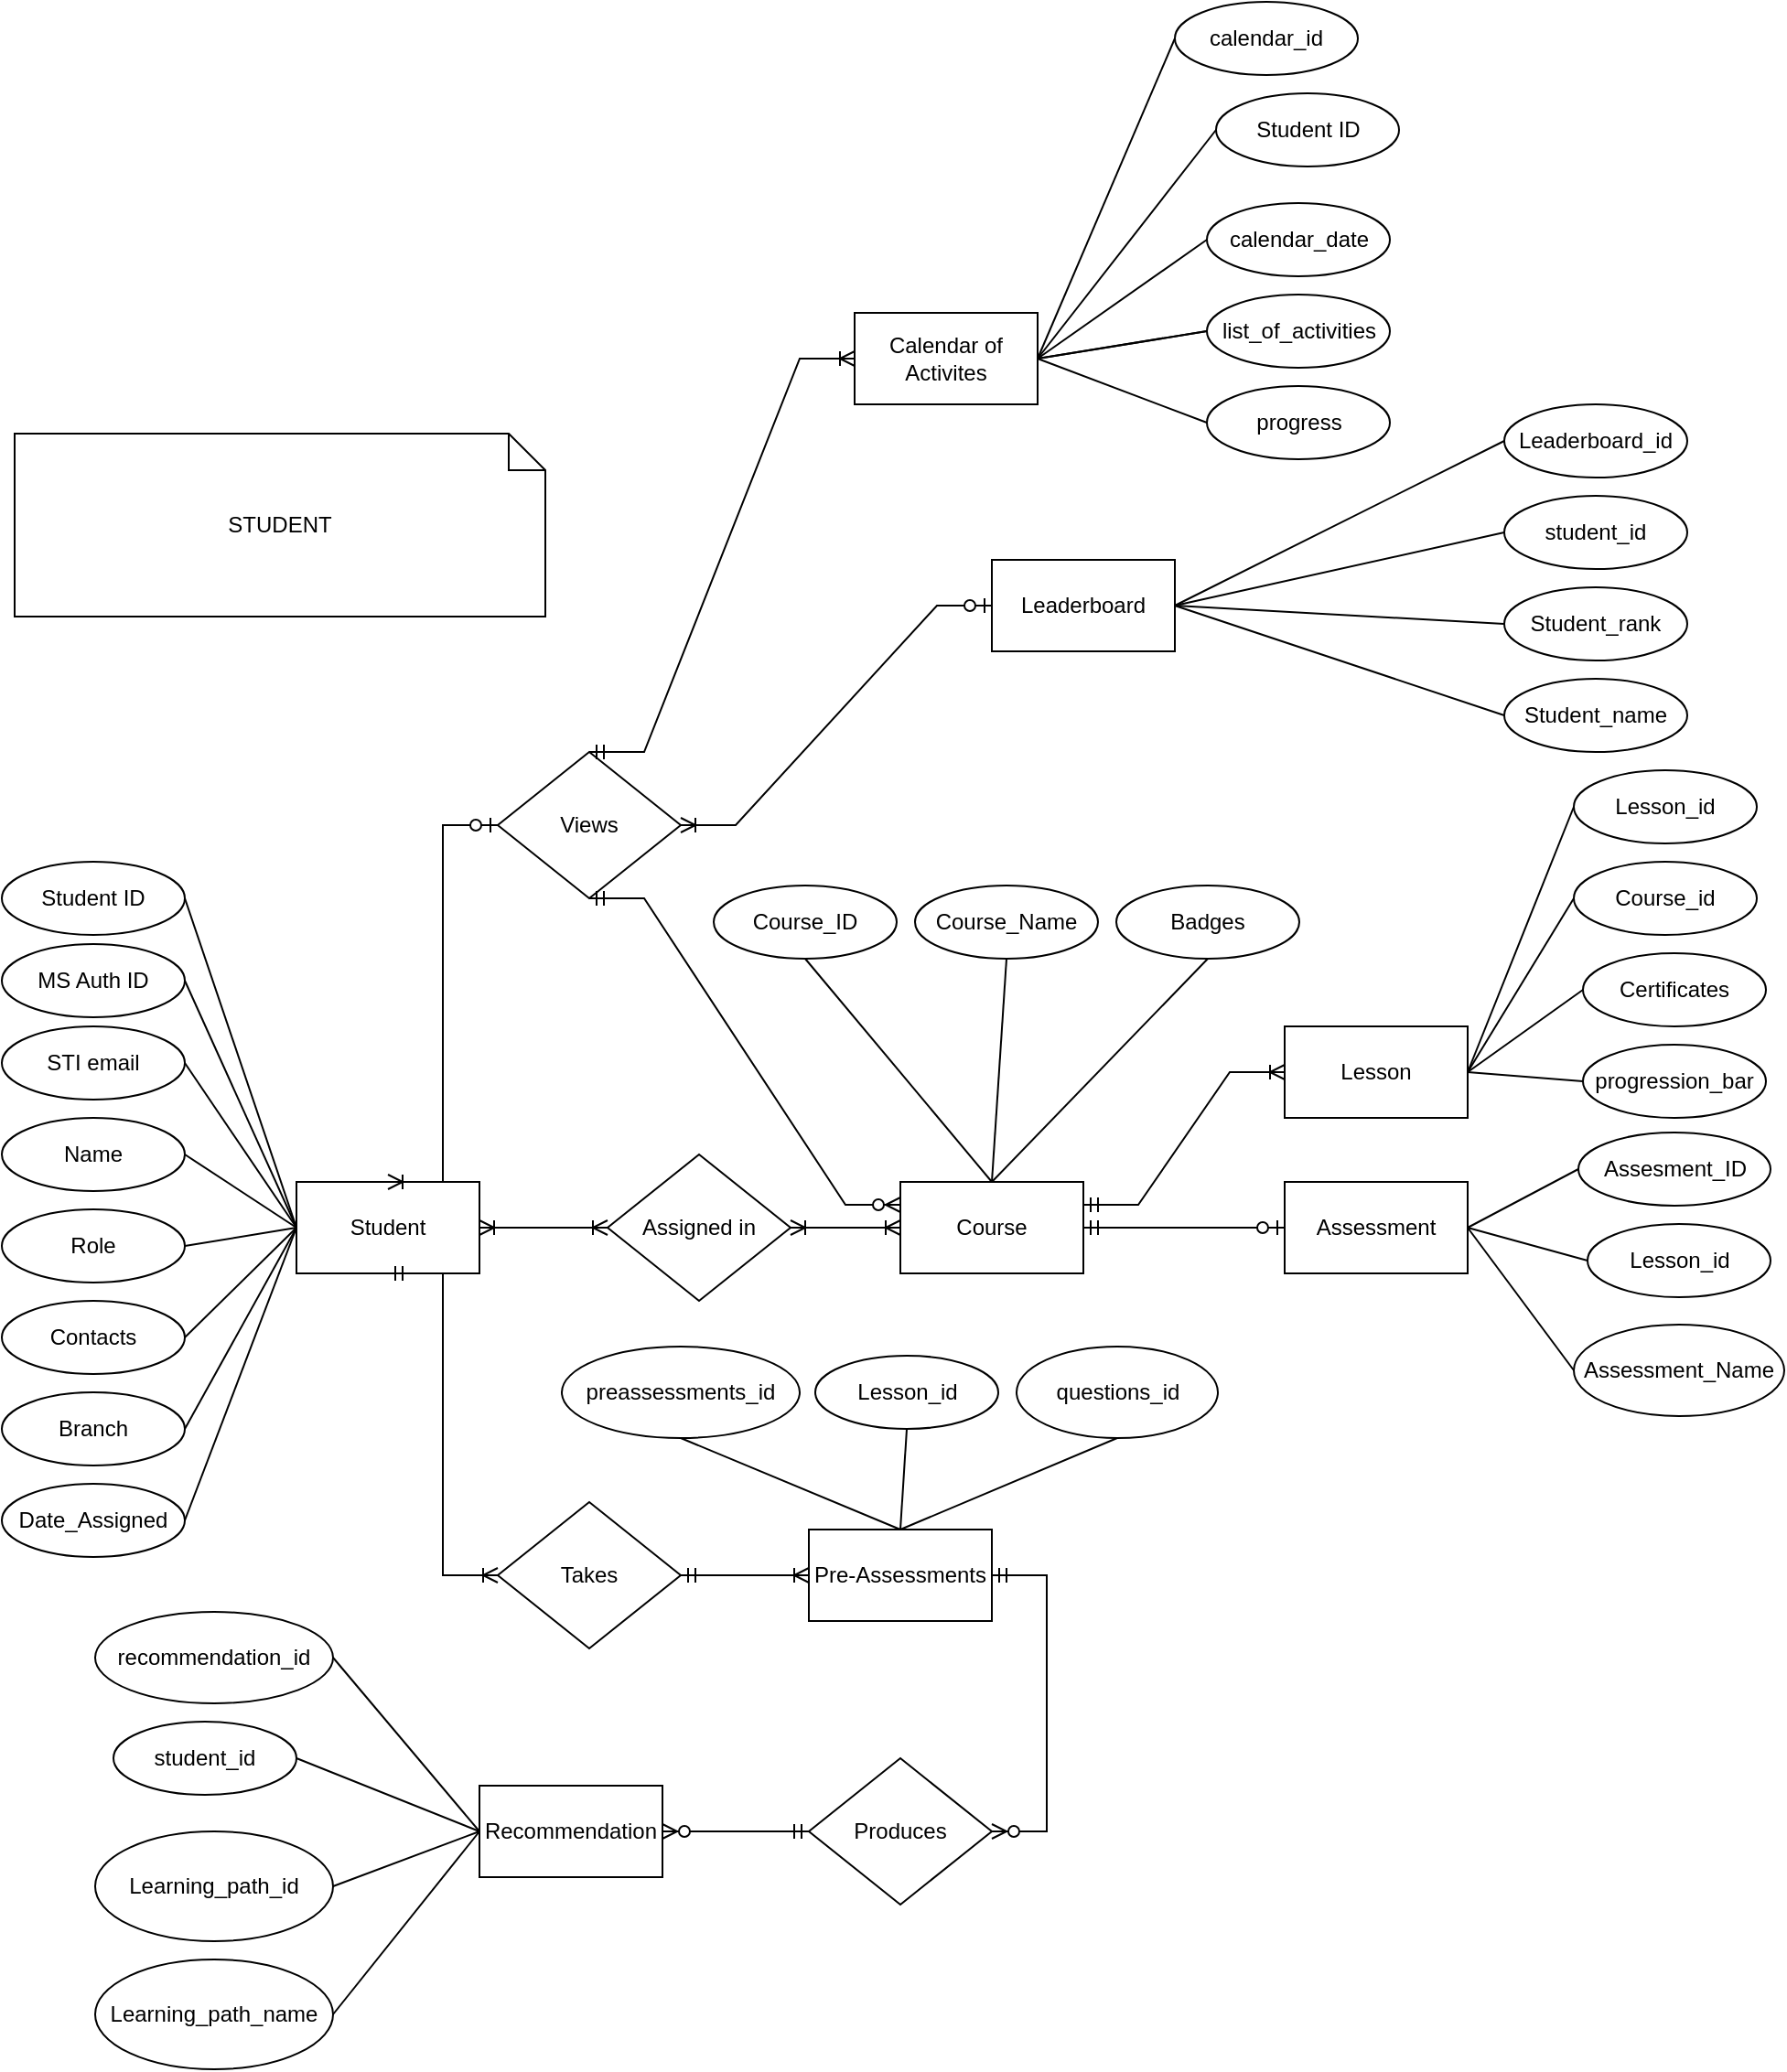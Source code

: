 <mxfile version="24.9.2" pages="3">
  <diagram id="DWki5Z1A9hz9Rr8sm5ct" name="Page-3">
    <mxGraphModel dx="2400" dy="909" grid="0" gridSize="10" guides="1" tooltips="1" connect="1" arrows="1" fold="1" page="0" pageScale="1" pageWidth="1100" pageHeight="850" background="#FFFFFF" math="0" shadow="0">
      <root>
        <mxCell id="0" />
        <mxCell id="1" parent="0" />
        <mxCell id="_nA54coQSFwZBGGFhOAp-1" value="Student" style="html=1;dashed=0;whiteSpace=wrap;" vertex="1" parent="1">
          <mxGeometry x="-300" y="941" width="100" height="50" as="geometry" />
        </mxCell>
        <mxCell id="_nA54coQSFwZBGGFhOAp-2" value="Name" style="ellipse;whiteSpace=wrap;html=1;align=center;" vertex="1" parent="1">
          <mxGeometry x="-461" y="906" width="100" height="40" as="geometry" />
        </mxCell>
        <mxCell id="_nA54coQSFwZBGGFhOAp-3" value="MS Auth ID" style="ellipse;whiteSpace=wrap;html=1;align=center;" vertex="1" parent="1">
          <mxGeometry x="-461" y="811" width="100" height="40" as="geometry" />
        </mxCell>
        <mxCell id="_nA54coQSFwZBGGFhOAp-4" value="STI email" style="ellipse;whiteSpace=wrap;html=1;align=center;" vertex="1" parent="1">
          <mxGeometry x="-461" y="856" width="100" height="40" as="geometry" />
        </mxCell>
        <mxCell id="_nA54coQSFwZBGGFhOAp-5" value="Role" style="ellipse;whiteSpace=wrap;html=1;align=center;" vertex="1" parent="1">
          <mxGeometry x="-461" y="956" width="100" height="40" as="geometry" />
        </mxCell>
        <mxCell id="_nA54coQSFwZBGGFhOAp-6" value="Branch" style="ellipse;whiteSpace=wrap;html=1;align=center;" vertex="1" parent="1">
          <mxGeometry x="-461" y="1056" width="100" height="40" as="geometry" />
        </mxCell>
        <mxCell id="_nA54coQSFwZBGGFhOAp-7" value="Contacts" style="ellipse;whiteSpace=wrap;html=1;align=center;" vertex="1" parent="1">
          <mxGeometry x="-461" y="1006" width="100" height="40" as="geometry" />
        </mxCell>
        <mxCell id="_nA54coQSFwZBGGFhOAp-8" value="Student ID" style="ellipse;whiteSpace=wrap;html=1;align=center;" vertex="1" parent="1">
          <mxGeometry x="-461" y="766" width="100" height="40" as="geometry" />
        </mxCell>
        <mxCell id="_nA54coQSFwZBGGFhOAp-9" value="" style="endArrow=none;html=1;rounded=0;entryX=0;entryY=0.5;entryDx=0;entryDy=0;exitX=1;exitY=0.5;exitDx=0;exitDy=0;" edge="1" parent="1" source="_nA54coQSFwZBGGFhOAp-8" target="_nA54coQSFwZBGGFhOAp-1">
          <mxGeometry width="50" height="50" relative="1" as="geometry">
            <mxPoint x="-420" y="986" as="sourcePoint" />
            <mxPoint x="-300" y="881" as="targetPoint" />
          </mxGeometry>
        </mxCell>
        <mxCell id="_nA54coQSFwZBGGFhOAp-10" value="" style="endArrow=none;html=1;rounded=0;exitX=1;exitY=0.5;exitDx=0;exitDy=0;entryX=0;entryY=0.5;entryDx=0;entryDy=0;" edge="1" parent="1" source="_nA54coQSFwZBGGFhOAp-4" target="_nA54coQSFwZBGGFhOAp-1">
          <mxGeometry width="50" height="50" relative="1" as="geometry">
            <mxPoint x="-430" y="826" as="sourcePoint" />
            <mxPoint x="-300" y="966" as="targetPoint" />
          </mxGeometry>
        </mxCell>
        <mxCell id="_nA54coQSFwZBGGFhOAp-11" value="" style="endArrow=none;html=1;rounded=0;entryX=0;entryY=0.5;entryDx=0;entryDy=0;exitX=1;exitY=0.5;exitDx=0;exitDy=0;" edge="1" parent="1" source="_nA54coQSFwZBGGFhOAp-2" target="_nA54coQSFwZBGGFhOAp-1">
          <mxGeometry width="50" height="50" relative="1" as="geometry">
            <mxPoint x="-420" y="836" as="sourcePoint" />
            <mxPoint x="-280" y="991" as="targetPoint" />
          </mxGeometry>
        </mxCell>
        <mxCell id="_nA54coQSFwZBGGFhOAp-12" value="" style="endArrow=none;html=1;rounded=0;entryX=0;entryY=0.5;entryDx=0;entryDy=0;exitX=1;exitY=0.5;exitDx=0;exitDy=0;" edge="1" parent="1" source="_nA54coQSFwZBGGFhOAp-5" target="_nA54coQSFwZBGGFhOAp-1">
          <mxGeometry width="50" height="50" relative="1" as="geometry">
            <mxPoint x="-410" y="846" as="sourcePoint" />
            <mxPoint x="-270" y="1001" as="targetPoint" />
          </mxGeometry>
        </mxCell>
        <mxCell id="_nA54coQSFwZBGGFhOAp-13" value="" style="endArrow=none;html=1;rounded=0;entryX=1;entryY=0.5;entryDx=0;entryDy=0;exitX=0;exitY=0.5;exitDx=0;exitDy=0;" edge="1" parent="1" source="_nA54coQSFwZBGGFhOAp-1" target="_nA54coQSFwZBGGFhOAp-3">
          <mxGeometry width="50" height="50" relative="1" as="geometry">
            <mxPoint x="-400" y="856" as="sourcePoint" />
            <mxPoint x="-260" y="1011" as="targetPoint" />
          </mxGeometry>
        </mxCell>
        <mxCell id="_nA54coQSFwZBGGFhOAp-14" value="" style="endArrow=none;html=1;rounded=0;entryX=1;entryY=0.5;entryDx=0;entryDy=0;exitX=0;exitY=0.5;exitDx=0;exitDy=0;" edge="1" parent="1" source="_nA54coQSFwZBGGFhOAp-1" target="_nA54coQSFwZBGGFhOAp-7">
          <mxGeometry width="50" height="50" relative="1" as="geometry">
            <mxPoint x="-390" y="866" as="sourcePoint" />
            <mxPoint x="-250" y="1021" as="targetPoint" />
          </mxGeometry>
        </mxCell>
        <mxCell id="_nA54coQSFwZBGGFhOAp-15" value="" style="endArrow=none;html=1;rounded=0;entryX=1;entryY=0.5;entryDx=0;entryDy=0;exitX=0;exitY=0.5;exitDx=0;exitDy=0;" edge="1" parent="1" source="_nA54coQSFwZBGGFhOAp-1" target="_nA54coQSFwZBGGFhOAp-6">
          <mxGeometry width="50" height="50" relative="1" as="geometry">
            <mxPoint x="-380" y="876" as="sourcePoint" />
            <mxPoint x="-240" y="1031" as="targetPoint" />
          </mxGeometry>
        </mxCell>
        <mxCell id="_nA54coQSFwZBGGFhOAp-16" value="Course" style="html=1;dashed=0;whiteSpace=wrap;" vertex="1" parent="1">
          <mxGeometry x="30" y="941" width="100" height="50" as="geometry" />
        </mxCell>
        <mxCell id="_nA54coQSFwZBGGFhOAp-17" value="Pre-Assessments" style="html=1;dashed=0;whiteSpace=wrap;" vertex="1" parent="1">
          <mxGeometry x="-20" y="1131" width="100" height="50" as="geometry" />
        </mxCell>
        <mxCell id="_nA54coQSFwZBGGFhOAp-18" value="Leaderboard" style="html=1;dashed=0;whiteSpace=wrap;" vertex="1" parent="1">
          <mxGeometry x="80" y="601" width="100" height="50" as="geometry" />
        </mxCell>
        <mxCell id="_nA54coQSFwZBGGFhOAp-19" value="Assigned in" style="shape=rhombus;html=1;dashed=0;whiteSpace=wrap;perimeter=rhombusPerimeter;" vertex="1" parent="1">
          <mxGeometry x="-130" y="926" width="100" height="80" as="geometry" />
        </mxCell>
        <mxCell id="_nA54coQSFwZBGGFhOAp-20" value="" style="edgeStyle=entityRelationEdgeStyle;fontSize=12;html=1;endArrow=ERoneToMany;startArrow=ERoneToMany;rounded=0;exitX=1;exitY=0.5;exitDx=0;exitDy=0;entryX=0;entryY=0.5;entryDx=0;entryDy=0;" edge="1" parent="1" source="_nA54coQSFwZBGGFhOAp-1" target="_nA54coQSFwZBGGFhOAp-19">
          <mxGeometry width="100" height="100" relative="1" as="geometry">
            <mxPoint x="-170" y="946" as="sourcePoint" />
            <mxPoint x="-70" y="846" as="targetPoint" />
          </mxGeometry>
        </mxCell>
        <mxCell id="_nA54coQSFwZBGGFhOAp-21" value="" style="edgeStyle=entityRelationEdgeStyle;fontSize=12;html=1;endArrow=ERoneToMany;startArrow=ERoneToMany;rounded=0;exitX=1;exitY=0.5;exitDx=0;exitDy=0;entryX=0;entryY=0.5;entryDx=0;entryDy=0;" edge="1" parent="1" source="_nA54coQSFwZBGGFhOAp-19" target="_nA54coQSFwZBGGFhOAp-16">
          <mxGeometry width="100" height="100" relative="1" as="geometry">
            <mxPoint x="-190" y="976" as="sourcePoint" />
            <mxPoint x="-120" y="976" as="targetPoint" />
          </mxGeometry>
        </mxCell>
        <mxCell id="_nA54coQSFwZBGGFhOAp-22" value="Takes" style="shape=rhombus;html=1;dashed=0;whiteSpace=wrap;perimeter=rhombusPerimeter;" vertex="1" parent="1">
          <mxGeometry x="-190" y="1116" width="100" height="80" as="geometry" />
        </mxCell>
        <mxCell id="_nA54coQSFwZBGGFhOAp-23" value="" style="edgeStyle=entityRelationEdgeStyle;fontSize=12;html=1;endArrow=ERoneToMany;startArrow=ERmandOne;rounded=0;exitX=0.5;exitY=1;exitDx=0;exitDy=0;entryX=0;entryY=0.5;entryDx=0;entryDy=0;" edge="1" parent="1" source="_nA54coQSFwZBGGFhOAp-1" target="_nA54coQSFwZBGGFhOAp-22">
          <mxGeometry width="100" height="100" relative="1" as="geometry">
            <mxPoint x="-200" y="1116" as="sourcePoint" />
            <mxPoint x="-100" y="1016" as="targetPoint" />
          </mxGeometry>
        </mxCell>
        <mxCell id="_nA54coQSFwZBGGFhOAp-24" value="" style="edgeStyle=entityRelationEdgeStyle;fontSize=12;html=1;endArrow=ERoneToMany;startArrow=ERmandOne;rounded=0;exitX=1;exitY=0.5;exitDx=0;exitDy=0;entryX=0;entryY=0.5;entryDx=0;entryDy=0;" edge="1" parent="1" source="_nA54coQSFwZBGGFhOAp-22" target="_nA54coQSFwZBGGFhOAp-17">
          <mxGeometry width="100" height="100" relative="1" as="geometry">
            <mxPoint x="-240" y="1041" as="sourcePoint" />
            <mxPoint x="-180" y="1126" as="targetPoint" />
          </mxGeometry>
        </mxCell>
        <mxCell id="_nA54coQSFwZBGGFhOAp-25" value="Views" style="shape=rhombus;html=1;dashed=0;whiteSpace=wrap;perimeter=rhombusPerimeter;" vertex="1" parent="1">
          <mxGeometry x="-190" y="706" width="100" height="80" as="geometry" />
        </mxCell>
        <mxCell id="_nA54coQSFwZBGGFhOAp-26" value="Assessment" style="html=1;dashed=0;whiteSpace=wrap;" vertex="1" parent="1">
          <mxGeometry x="240" y="941" width="100" height="50" as="geometry" />
        </mxCell>
        <mxCell id="_nA54coQSFwZBGGFhOAp-27" value="Course_ID" style="ellipse;whiteSpace=wrap;html=1;align=center;" vertex="1" parent="1">
          <mxGeometry x="-72" y="779" width="100" height="40" as="geometry" />
        </mxCell>
        <mxCell id="_nA54coQSFwZBGGFhOAp-28" value="Course_Name" style="ellipse;whiteSpace=wrap;html=1;align=center;" vertex="1" parent="1">
          <mxGeometry x="38" y="779" width="100" height="40" as="geometry" />
        </mxCell>
        <mxCell id="_nA54coQSFwZBGGFhOAp-29" value="" style="endArrow=none;html=1;rounded=0;entryX=0.5;entryY=0;entryDx=0;entryDy=0;exitX=0.5;exitY=1;exitDx=0;exitDy=0;" edge="1" parent="1" source="_nA54coQSFwZBGGFhOAp-28" target="_nA54coQSFwZBGGFhOAp-16">
          <mxGeometry width="50" height="50" relative="1" as="geometry">
            <mxPoint x="230" y="916" as="sourcePoint" />
            <mxPoint x="140" y="976" as="targetPoint" />
          </mxGeometry>
        </mxCell>
        <mxCell id="_nA54coQSFwZBGGFhOAp-30" value="Lesson" style="html=1;dashed=0;whiteSpace=wrap;" vertex="1" parent="1">
          <mxGeometry x="240" y="856" width="100" height="50" as="geometry" />
        </mxCell>
        <mxCell id="_nA54coQSFwZBGGFhOAp-31" value="" style="edgeStyle=entityRelationEdgeStyle;fontSize=12;html=1;endArrow=ERoneToMany;startArrow=ERmandOne;rounded=0;exitX=1;exitY=0.25;exitDx=0;exitDy=0;entryX=0;entryY=0.5;entryDx=0;entryDy=0;" edge="1" parent="1" source="_nA54coQSFwZBGGFhOAp-16" target="_nA54coQSFwZBGGFhOAp-30">
          <mxGeometry width="100" height="100" relative="1" as="geometry">
            <mxPoint x="460" y="956" as="sourcePoint" />
            <mxPoint x="560" y="856" as="targetPoint" />
          </mxGeometry>
        </mxCell>
        <mxCell id="_nA54coQSFwZBGGFhOAp-32" value="" style="edgeStyle=entityRelationEdgeStyle;fontSize=12;html=1;endArrow=ERzeroToOne;startArrow=ERmandOne;rounded=0;exitX=1;exitY=0.5;exitDx=0;exitDy=0;entryX=0;entryY=0.5;entryDx=0;entryDy=0;" edge="1" parent="1" source="_nA54coQSFwZBGGFhOAp-16" target="_nA54coQSFwZBGGFhOAp-26">
          <mxGeometry width="100" height="100" relative="1" as="geometry">
            <mxPoint x="190" y="1066" as="sourcePoint" />
            <mxPoint x="290" y="966" as="targetPoint" />
          </mxGeometry>
        </mxCell>
        <mxCell id="_nA54coQSFwZBGGFhOAp-33" value="Assesment_ID" style="ellipse;whiteSpace=wrap;html=1;align=center;" vertex="1" parent="1">
          <mxGeometry x="400.5" y="914" width="105" height="40" as="geometry" />
        </mxCell>
        <mxCell id="_nA54coQSFwZBGGFhOAp-34" value="Assessment_Name" style="ellipse;whiteSpace=wrap;html=1;align=center;" vertex="1" parent="1">
          <mxGeometry x="398" y="1019" width="115" height="50" as="geometry" />
        </mxCell>
        <mxCell id="_nA54coQSFwZBGGFhOAp-35" value="Produces" style="shape=rhombus;html=1;dashed=0;whiteSpace=wrap;perimeter=rhombusPerimeter;" vertex="1" parent="1">
          <mxGeometry x="-20" y="1256" width="100" height="80" as="geometry" />
        </mxCell>
        <mxCell id="_nA54coQSFwZBGGFhOAp-36" value="Recommendation" style="html=1;dashed=0;whiteSpace=wrap;" vertex="1" parent="1">
          <mxGeometry x="-200" y="1271" width="100" height="50" as="geometry" />
        </mxCell>
        <mxCell id="_nA54coQSFwZBGGFhOAp-37" value="" style="edgeStyle=entityRelationEdgeStyle;fontSize=12;html=1;endArrow=ERzeroToMany;startArrow=ERmandOne;rounded=0;exitX=1;exitY=0.5;exitDx=0;exitDy=0;entryX=1;entryY=0.5;entryDx=0;entryDy=0;" edge="1" parent="1" source="_nA54coQSFwZBGGFhOAp-17" target="_nA54coQSFwZBGGFhOAp-35">
          <mxGeometry width="100" height="100" relative="1" as="geometry">
            <mxPoint x="-200" y="1236" as="sourcePoint" />
            <mxPoint x="-100" y="1136" as="targetPoint" />
          </mxGeometry>
        </mxCell>
        <mxCell id="_nA54coQSFwZBGGFhOAp-38" value="" style="edgeStyle=entityRelationEdgeStyle;fontSize=12;html=1;endArrow=ERzeroToMany;startArrow=ERmandOne;rounded=0;exitX=0;exitY=0.5;exitDx=0;exitDy=0;entryX=1;entryY=0.5;entryDx=0;entryDy=0;" edge="1" parent="1" source="_nA54coQSFwZBGGFhOAp-35" target="_nA54coQSFwZBGGFhOAp-36">
          <mxGeometry width="100" height="100" relative="1" as="geometry">
            <mxPoint x="90" y="1506" as="sourcePoint" />
            <mxPoint x="90" y="1396" as="targetPoint" />
          </mxGeometry>
        </mxCell>
        <mxCell id="_nA54coQSFwZBGGFhOAp-39" value="Date_Assigned" style="ellipse;whiteSpace=wrap;html=1;align=center;" vertex="1" parent="1">
          <mxGeometry x="-461" y="1106" width="100" height="40" as="geometry" />
        </mxCell>
        <mxCell id="_nA54coQSFwZBGGFhOAp-40" value="" style="endArrow=none;html=1;rounded=0;entryX=1;entryY=0.5;entryDx=0;entryDy=0;exitX=0;exitY=0.5;exitDx=0;exitDy=0;" edge="1" parent="1" source="_nA54coQSFwZBGGFhOAp-1" target="_nA54coQSFwZBGGFhOAp-39">
          <mxGeometry width="50" height="50" relative="1" as="geometry">
            <mxPoint x="-290" y="976" as="sourcePoint" />
            <mxPoint x="-430" y="1166" as="targetPoint" />
          </mxGeometry>
        </mxCell>
        <mxCell id="_nA54coQSFwZBGGFhOAp-41" value="Learning_path_name" style="ellipse;whiteSpace=wrap;html=1;align=center;" vertex="1" parent="1">
          <mxGeometry x="-410" y="1366" width="130" height="60" as="geometry" />
        </mxCell>
        <mxCell id="_nA54coQSFwZBGGFhOAp-42" value="recommendation_id" style="ellipse;whiteSpace=wrap;html=1;align=center;" vertex="1" parent="1">
          <mxGeometry x="-410" y="1176" width="130" height="50" as="geometry" />
        </mxCell>
        <mxCell id="_nA54coQSFwZBGGFhOAp-43" value="" style="endArrow=none;html=1;rounded=0;entryX=0;entryY=0.5;entryDx=0;entryDy=0;exitX=1;exitY=0.5;exitDx=0;exitDy=0;" edge="1" parent="1" source="_nA54coQSFwZBGGFhOAp-42" target="_nA54coQSFwZBGGFhOAp-36">
          <mxGeometry width="50" height="50" relative="1" as="geometry">
            <mxPoint x="-330" y="1046" as="sourcePoint" />
            <mxPoint x="-240" y="1296" as="targetPoint" />
            <Array as="points" />
          </mxGeometry>
        </mxCell>
        <mxCell id="_nA54coQSFwZBGGFhOAp-44" value="" style="endArrow=none;html=1;rounded=0;entryX=1;entryY=0.5;entryDx=0;entryDy=0;exitX=0;exitY=0.5;exitDx=0;exitDy=0;" edge="1" parent="1" source="_nA54coQSFwZBGGFhOAp-36" target="_nA54coQSFwZBGGFhOAp-41">
          <mxGeometry width="50" height="50" relative="1" as="geometry">
            <mxPoint x="-240" y="1326" as="sourcePoint" />
            <mxPoint x="-230" y="1336" as="targetPoint" />
          </mxGeometry>
        </mxCell>
        <mxCell id="_nA54coQSFwZBGGFhOAp-45" value="Badges" style="ellipse;whiteSpace=wrap;html=1;align=center;" vertex="1" parent="1">
          <mxGeometry x="148" y="779" width="100" height="40" as="geometry" />
        </mxCell>
        <mxCell id="_nA54coQSFwZBGGFhOAp-46" value="" style="endArrow=none;html=1;rounded=0;entryX=0.5;entryY=1;entryDx=0;entryDy=0;exitX=0.5;exitY=0;exitDx=0;exitDy=0;" edge="1" parent="1" source="_nA54coQSFwZBGGFhOAp-16" target="_nA54coQSFwZBGGFhOAp-45">
          <mxGeometry width="50" height="50" relative="1" as="geometry">
            <mxPoint x="30" y="886" as="sourcePoint" />
            <mxPoint x="90" y="951" as="targetPoint" />
          </mxGeometry>
        </mxCell>
        <mxCell id="_nA54coQSFwZBGGFhOAp-47" value="Certificates" style="ellipse;whiteSpace=wrap;html=1;align=center;" vertex="1" parent="1">
          <mxGeometry x="403" y="816" width="100" height="40" as="geometry" />
        </mxCell>
        <mxCell id="_nA54coQSFwZBGGFhOAp-48" value="Lesson_id" style="ellipse;whiteSpace=wrap;html=1;align=center;" vertex="1" parent="1">
          <mxGeometry x="398" y="716" width="100" height="40" as="geometry" />
        </mxCell>
        <mxCell id="_nA54coQSFwZBGGFhOAp-49" value="" style="endArrow=none;html=1;rounded=0;entryX=0;entryY=0.5;entryDx=0;entryDy=0;exitX=1;exitY=0.5;exitDx=0;exitDy=0;" edge="1" parent="1" source="_nA54coQSFwZBGGFhOAp-30" target="_nA54coQSFwZBGGFhOAp-47">
          <mxGeometry width="50" height="50" relative="1" as="geometry">
            <mxPoint x="-270" y="996" as="sourcePoint" />
            <mxPoint x="-410" y="1236" as="targetPoint" />
          </mxGeometry>
        </mxCell>
        <mxCell id="_nA54coQSFwZBGGFhOAp-50" value="" style="endArrow=none;html=1;rounded=0;entryX=0;entryY=0.5;entryDx=0;entryDy=0;exitX=1;exitY=0.5;exitDx=0;exitDy=0;" edge="1" parent="1" source="_nA54coQSFwZBGGFhOAp-26" target="_nA54coQSFwZBGGFhOAp-33">
          <mxGeometry width="50" height="50" relative="1" as="geometry">
            <mxPoint x="-260" y="1006" as="sourcePoint" />
            <mxPoint x="-400" y="1246" as="targetPoint" />
          </mxGeometry>
        </mxCell>
        <mxCell id="_nA54coQSFwZBGGFhOAp-51" value="" style="endArrow=none;html=1;rounded=0;entryX=0;entryY=0.5;entryDx=0;entryDy=0;exitX=1;exitY=0.5;exitDx=0;exitDy=0;" edge="1" parent="1" source="_nA54coQSFwZBGGFhOAp-26" target="_nA54coQSFwZBGGFhOAp-34">
          <mxGeometry width="50" height="50" relative="1" as="geometry">
            <mxPoint x="-250" y="1016" as="sourcePoint" />
            <mxPoint x="-390" y="1256" as="targetPoint" />
          </mxGeometry>
        </mxCell>
        <mxCell id="_nA54coQSFwZBGGFhOAp-52" value="" style="edgeStyle=entityRelationEdgeStyle;fontSize=12;html=1;endArrow=ERoneToMany;startArrow=ERzeroToOne;rounded=0;entryX=0.5;entryY=0;entryDx=0;entryDy=0;exitX=0;exitY=0.5;exitDx=0;exitDy=0;" edge="1" parent="1" source="_nA54coQSFwZBGGFhOAp-25" target="_nA54coQSFwZBGGFhOAp-1">
          <mxGeometry width="100" height="100" relative="1" as="geometry">
            <mxPoint x="-410" y="686" as="sourcePoint" />
            <mxPoint x="-310" y="586" as="targetPoint" />
          </mxGeometry>
        </mxCell>
        <mxCell id="_nA54coQSFwZBGGFhOAp-53" value="" style="edgeStyle=entityRelationEdgeStyle;fontSize=12;html=1;endArrow=ERoneToMany;startArrow=ERzeroToOne;rounded=0;entryX=1;entryY=0.5;entryDx=0;entryDy=0;exitX=0;exitY=0.5;exitDx=0;exitDy=0;" edge="1" parent="1" source="_nA54coQSFwZBGGFhOAp-18" target="_nA54coQSFwZBGGFhOAp-25">
          <mxGeometry width="100" height="100" relative="1" as="geometry">
            <mxPoint x="62.5" y="776" as="sourcePoint" />
            <mxPoint x="-22.5" y="776" as="targetPoint" />
            <Array as="points">
              <mxPoint x="-87.5" y="886" />
            </Array>
          </mxGeometry>
        </mxCell>
        <mxCell id="_nA54coQSFwZBGGFhOAp-54" value="Calendar of Activites" style="html=1;dashed=0;whiteSpace=wrap;" vertex="1" parent="1">
          <mxGeometry x="5" y="466" width="100" height="50" as="geometry" />
        </mxCell>
        <mxCell id="_nA54coQSFwZBGGFhOAp-55" value="" style="edgeStyle=entityRelationEdgeStyle;fontSize=12;html=1;endArrow=ERoneToMany;startArrow=ERmandOne;rounded=0;exitX=0.5;exitY=0;exitDx=0;exitDy=0;entryX=0;entryY=0.5;entryDx=0;entryDy=0;" edge="1" parent="1" source="_nA54coQSFwZBGGFhOAp-25" target="_nA54coQSFwZBGGFhOAp-54">
          <mxGeometry width="100" height="100" relative="1" as="geometry">
            <mxPoint x="-160" y="681" as="sourcePoint" />
            <mxPoint x="-60" y="586" as="targetPoint" />
          </mxGeometry>
        </mxCell>
        <mxCell id="_nA54coQSFwZBGGFhOAp-56" value="Student_rank" style="ellipse;whiteSpace=wrap;html=1;align=center;" vertex="1" parent="1">
          <mxGeometry x="360" y="616" width="100" height="40" as="geometry" />
        </mxCell>
        <mxCell id="_nA54coQSFwZBGGFhOAp-57" value="Student_name" style="ellipse;whiteSpace=wrap;html=1;align=center;" vertex="1" parent="1">
          <mxGeometry x="360" y="666" width="100" height="40" as="geometry" />
        </mxCell>
        <mxCell id="_nA54coQSFwZBGGFhOAp-58" value="student_id" style="ellipse;whiteSpace=wrap;html=1;align=center;" vertex="1" parent="1">
          <mxGeometry x="360" y="566" width="100" height="40" as="geometry" />
        </mxCell>
        <mxCell id="_nA54coQSFwZBGGFhOAp-59" value="" style="endArrow=none;html=1;rounded=0;entryX=1;entryY=0.5;entryDx=0;entryDy=0;exitX=0;exitY=0.5;exitDx=0;exitDy=0;" edge="1" parent="1" source="_nA54coQSFwZBGGFhOAp-58" target="_nA54coQSFwZBGGFhOAp-18">
          <mxGeometry width="50" height="50" relative="1" as="geometry">
            <mxPoint x="520" y="686" as="sourcePoint" />
            <mxPoint x="435" y="771" as="targetPoint" />
          </mxGeometry>
        </mxCell>
        <mxCell id="_nA54coQSFwZBGGFhOAp-60" value="" style="endArrow=none;html=1;rounded=0;entryX=1;entryY=0.5;entryDx=0;entryDy=0;exitX=0;exitY=0.5;exitDx=0;exitDy=0;" edge="1" parent="1" source="_nA54coQSFwZBGGFhOAp-56" target="_nA54coQSFwZBGGFhOAp-18">
          <mxGeometry width="50" height="50" relative="1" as="geometry">
            <mxPoint x="505" y="696" as="sourcePoint" />
            <mxPoint x="445" y="781" as="targetPoint" />
          </mxGeometry>
        </mxCell>
        <mxCell id="_nA54coQSFwZBGGFhOAp-61" value="" style="endArrow=none;html=1;rounded=0;entryX=1;entryY=0.5;entryDx=0;entryDy=0;exitX=0;exitY=0.5;exitDx=0;exitDy=0;" edge="1" parent="1" source="_nA54coQSFwZBGGFhOAp-57" target="_nA54coQSFwZBGGFhOAp-18">
          <mxGeometry width="50" height="50" relative="1" as="geometry">
            <mxPoint x="540" y="706" as="sourcePoint" />
            <mxPoint x="455" y="791" as="targetPoint" />
          </mxGeometry>
        </mxCell>
        <mxCell id="_nA54coQSFwZBGGFhOAp-62" value="progress" style="ellipse;whiteSpace=wrap;html=1;align=center;" vertex="1" parent="1">
          <mxGeometry x="197.5" y="506" width="100" height="40" as="geometry" />
        </mxCell>
        <mxCell id="_nA54coQSFwZBGGFhOAp-63" value="calendar_date" style="ellipse;whiteSpace=wrap;html=1;align=center;" vertex="1" parent="1">
          <mxGeometry x="197.5" y="406" width="100" height="40" as="geometry" />
        </mxCell>
        <mxCell id="_nA54coQSFwZBGGFhOAp-64" value="" style="endArrow=none;html=1;rounded=0;entryX=1;entryY=0.5;entryDx=0;entryDy=0;exitX=0;exitY=0.5;exitDx=0;exitDy=0;" edge="1" parent="1" source="_nA54coQSFwZBGGFhOAp-63" target="_nA54coQSFwZBGGFhOAp-54">
          <mxGeometry width="50" height="50" relative="1" as="geometry">
            <mxPoint x="255" y="576" as="sourcePoint" />
            <mxPoint x="190" y="636" as="targetPoint" />
          </mxGeometry>
        </mxCell>
        <mxCell id="_nA54coQSFwZBGGFhOAp-65" value="" style="endArrow=none;html=1;rounded=0;entryX=1;entryY=0.5;entryDx=0;entryDy=0;exitX=0;exitY=0.5;exitDx=0;exitDy=0;" edge="1" parent="1" source="_nA54coQSFwZBGGFhOAp-72" target="_nA54coQSFwZBGGFhOAp-54">
          <mxGeometry width="50" height="50" relative="1" as="geometry">
            <mxPoint x="265" y="586" as="sourcePoint" />
            <mxPoint x="200" y="646" as="targetPoint" />
          </mxGeometry>
        </mxCell>
        <mxCell id="_nA54coQSFwZBGGFhOAp-66" value="" style="endArrow=none;html=1;rounded=0;entryX=1;entryY=0.5;entryDx=0;entryDy=0;exitX=0;exitY=0.5;exitDx=0;exitDy=0;" edge="1" parent="1" source="_nA54coQSFwZBGGFhOAp-72" target="_nA54coQSFwZBGGFhOAp-54">
          <mxGeometry width="50" height="50" relative="1" as="geometry">
            <mxPoint x="275" y="596" as="sourcePoint" />
            <mxPoint x="210" y="656" as="targetPoint" />
          </mxGeometry>
        </mxCell>
        <mxCell id="_nA54coQSFwZBGGFhOAp-67" value="STUDENT" style="shape=note;size=20;whiteSpace=wrap;html=1;" vertex="1" parent="1">
          <mxGeometry x="-454" y="532" width="290" height="100" as="geometry" />
        </mxCell>
        <mxCell id="_nA54coQSFwZBGGFhOAp-68" value="" style="edgeStyle=entityRelationEdgeStyle;fontSize=12;html=1;endArrow=ERzeroToMany;startArrow=ERmandOne;rounded=0;exitX=0.5;exitY=1;exitDx=0;exitDy=0;entryX=0;entryY=0.25;entryDx=0;entryDy=0;" edge="1" parent="1" source="_nA54coQSFwZBGGFhOAp-25" target="_nA54coQSFwZBGGFhOAp-16">
          <mxGeometry width="100" height="100" relative="1" as="geometry">
            <mxPoint x="60" y="853.5" as="sourcePoint" />
            <mxPoint x="-110" y="686" as="targetPoint" />
          </mxGeometry>
        </mxCell>
        <mxCell id="_nA54coQSFwZBGGFhOAp-69" value="progression_bar" style="ellipse;whiteSpace=wrap;html=1;align=center;" vertex="1" parent="1">
          <mxGeometry x="403" y="866" width="100" height="40" as="geometry" />
        </mxCell>
        <mxCell id="_nA54coQSFwZBGGFhOAp-70" value="" style="endArrow=none;html=1;rounded=0;entryX=0;entryY=0.5;entryDx=0;entryDy=0;exitX=1;exitY=0.5;exitDx=0;exitDy=0;" edge="1" parent="1" source="_nA54coQSFwZBGGFhOAp-30" target="_nA54coQSFwZBGGFhOAp-69">
          <mxGeometry width="50" height="50" relative="1" as="geometry">
            <mxPoint x="350" y="891" as="sourcePoint" />
            <mxPoint x="445" y="841" as="targetPoint" />
          </mxGeometry>
        </mxCell>
        <mxCell id="_nA54coQSFwZBGGFhOAp-71" value="" style="endArrow=none;html=1;rounded=0;entryX=1;entryY=0.5;entryDx=0;entryDy=0;exitX=0;exitY=0.5;exitDx=0;exitDy=0;" edge="1" parent="1" source="_nA54coQSFwZBGGFhOAp-62" target="_nA54coQSFwZBGGFhOAp-54">
          <mxGeometry width="50" height="50" relative="1" as="geometry">
            <mxPoint x="245" y="486" as="sourcePoint" />
            <mxPoint x="105" y="491" as="targetPoint" />
          </mxGeometry>
        </mxCell>
        <mxCell id="_nA54coQSFwZBGGFhOAp-72" value="list_of_activities" style="ellipse;whiteSpace=wrap;html=1;align=center;" vertex="1" parent="1">
          <mxGeometry x="197.5" y="456" width="100" height="40" as="geometry" />
        </mxCell>
        <mxCell id="_nA54coQSFwZBGGFhOAp-73" value="preassessments_id" style="ellipse;whiteSpace=wrap;html=1;align=center;" vertex="1" parent="1">
          <mxGeometry x="-155" y="1031" width="130" height="50" as="geometry" />
        </mxCell>
        <mxCell id="_nA54coQSFwZBGGFhOAp-74" value="" style="endArrow=none;html=1;rounded=0;entryX=0.5;entryY=0;entryDx=0;entryDy=0;exitX=0.5;exitY=1;exitDx=0;exitDy=0;" edge="1" parent="1" source="_nA54coQSFwZBGGFhOAp-73" target="_nA54coQSFwZBGGFhOAp-17">
          <mxGeometry width="50" height="50" relative="1" as="geometry">
            <mxPoint x="-190" y="1236" as="sourcePoint" />
            <mxPoint x="-230" y="1266" as="targetPoint" />
          </mxGeometry>
        </mxCell>
        <mxCell id="_nA54coQSFwZBGGFhOAp-75" value="Course_id" style="ellipse;whiteSpace=wrap;html=1;align=center;" vertex="1" parent="1">
          <mxGeometry x="398" y="766" width="100" height="40" as="geometry" />
        </mxCell>
        <mxCell id="_nA54coQSFwZBGGFhOAp-76" value="Student ID" style="ellipse;whiteSpace=wrap;html=1;align=center;" vertex="1" parent="1">
          <mxGeometry x="202.5" y="346" width="100" height="40" as="geometry" />
        </mxCell>
        <mxCell id="_nA54coQSFwZBGGFhOAp-77" value="" style="endArrow=none;html=1;rounded=0;entryX=1;entryY=0.5;entryDx=0;entryDy=0;exitX=0;exitY=0.5;exitDx=0;exitDy=0;" edge="1" parent="1" source="_nA54coQSFwZBGGFhOAp-76" target="_nA54coQSFwZBGGFhOAp-54">
          <mxGeometry width="50" height="50" relative="1" as="geometry">
            <mxPoint x="145" y="436" as="sourcePoint" />
            <mxPoint x="115" y="501" as="targetPoint" />
          </mxGeometry>
        </mxCell>
        <mxCell id="_nA54coQSFwZBGGFhOAp-78" value="calendar_id" style="ellipse;whiteSpace=wrap;html=1;align=center;" vertex="1" parent="1">
          <mxGeometry x="180" y="296" width="100" height="40" as="geometry" />
        </mxCell>
        <mxCell id="_nA54coQSFwZBGGFhOAp-79" value="" style="endArrow=none;html=1;rounded=0;entryX=1;entryY=0.5;entryDx=0;entryDy=0;exitX=0;exitY=0.5;exitDx=0;exitDy=0;" edge="1" parent="1" source="_nA54coQSFwZBGGFhOAp-78" target="_nA54coQSFwZBGGFhOAp-54">
          <mxGeometry width="50" height="50" relative="1" as="geometry">
            <mxPoint x="145" y="336" as="sourcePoint" />
            <mxPoint x="115" y="501" as="targetPoint" />
          </mxGeometry>
        </mxCell>
        <mxCell id="_nA54coQSFwZBGGFhOAp-80" value="Leaderboard_id" style="ellipse;whiteSpace=wrap;html=1;align=center;" vertex="1" parent="1">
          <mxGeometry x="360" y="516" width="100" height="40" as="geometry" />
        </mxCell>
        <mxCell id="_nA54coQSFwZBGGFhOAp-81" value="" style="endArrow=none;html=1;rounded=0;entryX=1;entryY=0.5;entryDx=0;entryDy=0;exitX=0;exitY=0.5;exitDx=0;exitDy=0;" edge="1" parent="1" source="_nA54coQSFwZBGGFhOAp-80" target="_nA54coQSFwZBGGFhOAp-18">
          <mxGeometry width="50" height="50" relative="1" as="geometry">
            <mxPoint x="405" y="331" as="sourcePoint" />
            <mxPoint x="330" y="506" as="targetPoint" />
          </mxGeometry>
        </mxCell>
        <mxCell id="_nA54coQSFwZBGGFhOAp-82" value="" style="endArrow=none;html=1;rounded=0;entryX=0.5;entryY=0;entryDx=0;entryDy=0;exitX=0.5;exitY=1;exitDx=0;exitDy=0;" edge="1" parent="1" source="_nA54coQSFwZBGGFhOAp-27" target="_nA54coQSFwZBGGFhOAp-16">
          <mxGeometry width="50" height="50" relative="1" as="geometry">
            <mxPoint x="10" y="686" as="sourcePoint" />
            <mxPoint x="-65" y="861" as="targetPoint" />
          </mxGeometry>
        </mxCell>
        <mxCell id="_nA54coQSFwZBGGFhOAp-83" value="" style="endArrow=none;html=1;rounded=0;entryX=1;entryY=0.5;entryDx=0;entryDy=0;exitX=0;exitY=0.5;exitDx=0;exitDy=0;" edge="1" parent="1" source="_nA54coQSFwZBGGFhOAp-48" target="_nA54coQSFwZBGGFhOAp-30">
          <mxGeometry width="50" height="50" relative="1" as="geometry">
            <mxPoint x="70" y="796" as="sourcePoint" />
            <mxPoint x="90" y="951" as="targetPoint" />
          </mxGeometry>
        </mxCell>
        <mxCell id="_nA54coQSFwZBGGFhOAp-84" value="" style="endArrow=none;html=1;rounded=0;entryX=1;entryY=0.5;entryDx=0;entryDy=0;exitX=0;exitY=0.5;exitDx=0;exitDy=0;" edge="1" parent="1" source="_nA54coQSFwZBGGFhOAp-75" target="_nA54coQSFwZBGGFhOAp-30">
          <mxGeometry width="50" height="50" relative="1" as="geometry">
            <mxPoint x="370" y="596" as="sourcePoint" />
            <mxPoint x="190" y="636" as="targetPoint" />
          </mxGeometry>
        </mxCell>
        <mxCell id="_nA54coQSFwZBGGFhOAp-85" value="Lesson_id" style="ellipse;whiteSpace=wrap;html=1;align=center;" vertex="1" parent="1">
          <mxGeometry x="405.5" y="964" width="100" height="40" as="geometry" />
        </mxCell>
        <mxCell id="_nA54coQSFwZBGGFhOAp-86" value="" style="endArrow=none;html=1;rounded=0;entryX=1;entryY=0.5;entryDx=0;entryDy=0;exitX=0;exitY=0.5;exitDx=0;exitDy=0;" edge="1" parent="1" source="_nA54coQSFwZBGGFhOAp-85" target="_nA54coQSFwZBGGFhOAp-26">
          <mxGeometry width="50" height="50" relative="1" as="geometry">
            <mxPoint x="448" y="796" as="sourcePoint" />
            <mxPoint x="350" y="891" as="targetPoint" />
          </mxGeometry>
        </mxCell>
        <mxCell id="_nA54coQSFwZBGGFhOAp-87" style="edgeStyle=orthogonalEdgeStyle;rounded=0;orthogonalLoop=1;jettySize=auto;html=1;exitX=0.5;exitY=1;exitDx=0;exitDy=0;" edge="1" parent="1" source="_nA54coQSFwZBGGFhOAp-34" target="_nA54coQSFwZBGGFhOAp-34">
          <mxGeometry relative="1" as="geometry" />
        </mxCell>
        <mxCell id="_nA54coQSFwZBGGFhOAp-88" value="Lesson_id" style="ellipse;whiteSpace=wrap;html=1;align=center;" vertex="1" parent="1">
          <mxGeometry x="-16.5" y="1036" width="100" height="40" as="geometry" />
        </mxCell>
        <mxCell id="_nA54coQSFwZBGGFhOAp-89" value="questions_id" style="ellipse;whiteSpace=wrap;html=1;align=center;" vertex="1" parent="1">
          <mxGeometry x="93.5" y="1031" width="110" height="50" as="geometry" />
        </mxCell>
        <mxCell id="_nA54coQSFwZBGGFhOAp-90" value="" style="endArrow=none;html=1;rounded=0;entryX=0.5;entryY=0;entryDx=0;entryDy=0;exitX=0.5;exitY=1;exitDx=0;exitDy=0;" edge="1" parent="1" source="_nA54coQSFwZBGGFhOAp-88" target="_nA54coQSFwZBGGFhOAp-17">
          <mxGeometry width="50" height="50" relative="1" as="geometry">
            <mxPoint x="370" y="1186" as="sourcePoint" />
            <mxPoint x="265" y="1146" as="targetPoint" />
          </mxGeometry>
        </mxCell>
        <mxCell id="_nA54coQSFwZBGGFhOAp-91" value="" style="endArrow=none;html=1;rounded=0;exitX=0.5;exitY=1;exitDx=0;exitDy=0;entryX=0.5;entryY=0;entryDx=0;entryDy=0;" edge="1" parent="1" source="_nA54coQSFwZBGGFhOAp-89" target="_nA54coQSFwZBGGFhOAp-17">
          <mxGeometry width="50" height="50" relative="1" as="geometry">
            <mxPoint x="170" y="1051" as="sourcePoint" />
            <mxPoint x="80" y="1144" as="targetPoint" />
          </mxGeometry>
        </mxCell>
        <mxCell id="_nA54coQSFwZBGGFhOAp-92" value="student_id" style="ellipse;whiteSpace=wrap;html=1;align=center;" vertex="1" parent="1">
          <mxGeometry x="-400" y="1236" width="100" height="40" as="geometry" />
        </mxCell>
        <mxCell id="_nA54coQSFwZBGGFhOAp-93" value="" style="endArrow=none;html=1;rounded=0;entryX=1;entryY=0.5;entryDx=0;entryDy=0;exitX=0;exitY=0.5;exitDx=0;exitDy=0;" edge="1" parent="1" source="_nA54coQSFwZBGGFhOAp-36" target="_nA54coQSFwZBGGFhOAp-92">
          <mxGeometry width="50" height="50" relative="1" as="geometry">
            <mxPoint x="-240" y="1296" as="sourcePoint" />
            <mxPoint x="-270" y="1336" as="targetPoint" />
          </mxGeometry>
        </mxCell>
        <mxCell id="_nA54coQSFwZBGGFhOAp-94" value="Learning_path_id" style="ellipse;whiteSpace=wrap;html=1;align=center;" vertex="1" parent="1">
          <mxGeometry x="-410" y="1296" width="130" height="60" as="geometry" />
        </mxCell>
        <mxCell id="_nA54coQSFwZBGGFhOAp-95" value="" style="endArrow=none;html=1;rounded=0;entryX=1;entryY=0.5;entryDx=0;entryDy=0;exitX=0;exitY=0.5;exitDx=0;exitDy=0;" edge="1" parent="1" source="_nA54coQSFwZBGGFhOAp-36" target="_nA54coQSFwZBGGFhOAp-94">
          <mxGeometry width="50" height="50" relative="1" as="geometry">
            <mxPoint x="-240" y="1296" as="sourcePoint" />
            <mxPoint x="-270" y="1466" as="targetPoint" />
          </mxGeometry>
        </mxCell>
      </root>
    </mxGraphModel>
  </diagram>
  <diagram id="FyTGTRdy_0kxJatX2rGb" name="Page-4">
    <mxGraphModel dx="2560" dy="-200" grid="0" gridSize="10" guides="1" tooltips="1" connect="1" arrows="1" fold="1" page="0" pageScale="1" pageWidth="850" pageHeight="1100" math="0" shadow="0">
      <root>
        <mxCell id="0" />
        <mxCell id="1" parent="0" />
        <mxCell id="XYZiw2wNd877rQzRe3aC-1" value="Learning Path and System Admin" style="shape=note;size=20;whiteSpace=wrap;html=1;" vertex="1" parent="1">
          <mxGeometry x="-185" y="1490" width="290" height="100" as="geometry" />
        </mxCell>
        <mxCell id="XYZiw2wNd877rQzRe3aC-2" value="Learning Path Admin" style="html=1;dashed=0;whiteSpace=wrap;" vertex="1" parent="1">
          <mxGeometry x="-185" y="1880" width="100" height="50" as="geometry" />
        </mxCell>
        <mxCell id="XYZiw2wNd877rQzRe3aC-3" value="Manages" style="shape=rhombus;html=1;dashed=0;whiteSpace=wrap;perimeter=rhombusPerimeter;" vertex="1" parent="1">
          <mxGeometry x="5" y="1865" width="100" height="80" as="geometry" />
        </mxCell>
        <mxCell id="XYZiw2wNd877rQzRe3aC-4" value="Learning Path" style="html=1;dashed=0;whiteSpace=wrap;" vertex="1" parent="1">
          <mxGeometry x="190" y="1880" width="100" height="50" as="geometry" />
        </mxCell>
        <mxCell id="XYZiw2wNd877rQzRe3aC-5" value="Course" style="html=1;dashed=0;whiteSpace=wrap;" vertex="1" parent="1">
          <mxGeometry x="190" y="1600" width="100" height="50" as="geometry" />
        </mxCell>
        <mxCell id="XYZiw2wNd877rQzRe3aC-6" value="Student" style="html=1;dashed=0;whiteSpace=wrap;" vertex="1" parent="1">
          <mxGeometry x="115" y="2060" width="100" height="50" as="geometry" />
        </mxCell>
        <mxCell id="XYZiw2wNd877rQzRe3aC-7" value="" style="edgeStyle=entityRelationEdgeStyle;fontSize=12;html=1;endArrow=ERoneToMany;startArrow=ERmandOne;rounded=0;exitX=1;exitY=0.5;exitDx=0;exitDy=0;entryX=0;entryY=0.5;entryDx=0;entryDy=0;" edge="1" parent="1" source="XYZiw2wNd877rQzRe3aC-2" target="XYZiw2wNd877rQzRe3aC-3">
          <mxGeometry width="100" height="100" relative="1" as="geometry">
            <mxPoint x="-95" y="2060" as="sourcePoint" />
            <mxPoint x="5" y="1960" as="targetPoint" />
          </mxGeometry>
        </mxCell>
        <mxCell id="XYZiw2wNd877rQzRe3aC-8" value="" style="edgeStyle=entityRelationEdgeStyle;fontSize=12;html=1;endArrow=ERoneToMany;startArrow=ERmandOne;rounded=0;exitX=1;exitY=0.5;exitDx=0;exitDy=0;entryX=0;entryY=0.5;entryDx=0;entryDy=0;" edge="1" parent="1" source="XYZiw2wNd877rQzRe3aC-3" target="XYZiw2wNd877rQzRe3aC-4">
          <mxGeometry width="100" height="100" relative="1" as="geometry">
            <mxPoint x="140" y="1990" as="sourcePoint" />
            <mxPoint x="230" y="1990" as="targetPoint" />
          </mxGeometry>
        </mxCell>
        <mxCell id="XYZiw2wNd877rQzRe3aC-9" value="" style="edgeStyle=entityRelationEdgeStyle;fontSize=12;html=1;endArrow=ERoneToMany;startArrow=ERmandOne;rounded=0;exitX=0.5;exitY=1;exitDx=0;exitDy=0;entryX=0;entryY=0.5;entryDx=0;entryDy=0;" edge="1" parent="1" source="XYZiw2wNd877rQzRe3aC-3" target="XYZiw2wNd877rQzRe3aC-6">
          <mxGeometry width="100" height="100" relative="1" as="geometry">
            <mxPoint x="-65" y="1925" as="sourcePoint" />
            <mxPoint x="25" y="1925" as="targetPoint" />
          </mxGeometry>
        </mxCell>
        <mxCell id="XYZiw2wNd877rQzRe3aC-10" value="" style="edgeStyle=entityRelationEdgeStyle;fontSize=12;html=1;endArrow=ERoneToMany;startArrow=ERmandOne;rounded=0;exitX=0.5;exitY=0;exitDx=0;exitDy=0;entryX=0;entryY=0.5;entryDx=0;entryDy=0;" edge="1" parent="1" source="XYZiw2wNd877rQzRe3aC-3" target="XYZiw2wNd877rQzRe3aC-5">
          <mxGeometry width="100" height="100" relative="1" as="geometry">
            <mxPoint x="-55" y="1935" as="sourcePoint" />
            <mxPoint x="35" y="1935" as="targetPoint" />
          </mxGeometry>
        </mxCell>
        <mxCell id="XYZiw2wNd877rQzRe3aC-11" value="Certificates" style="html=1;dashed=0;whiteSpace=wrap;" vertex="1" parent="1">
          <mxGeometry x="-55" y="2060" width="100" height="50" as="geometry" />
        </mxCell>
        <mxCell id="XYZiw2wNd877rQzRe3aC-12" value="" style="edgeStyle=entityRelationEdgeStyle;fontSize=12;html=1;endArrow=ERoneToMany;startArrow=ERmandOne;rounded=0;exitX=0.5;exitY=1;exitDx=0;exitDy=0;entryX=0.5;entryY=0;entryDx=0;entryDy=0;" edge="1" parent="1" source="XYZiw2wNd877rQzRe3aC-3" target="XYZiw2wNd877rQzRe3aC-11">
          <mxGeometry width="100" height="100" relative="1" as="geometry">
            <mxPoint x="75" y="1885" as="sourcePoint" />
            <mxPoint x="210" y="1765" as="targetPoint" />
          </mxGeometry>
        </mxCell>
        <mxCell id="XYZiw2wNd877rQzRe3aC-13" value="Generates" style="shape=rhombus;html=1;dashed=0;whiteSpace=wrap;perimeter=rhombusPerimeter;" vertex="1" parent="1">
          <mxGeometry x="-365" y="1865" width="100" height="80" as="geometry" />
        </mxCell>
        <mxCell id="XYZiw2wNd877rQzRe3aC-14" value="Learning Path Reports" style="html=1;dashed=0;whiteSpace=wrap;" vertex="1" parent="1">
          <mxGeometry x="-485" y="1780" width="100" height="50" as="geometry" />
        </mxCell>
        <mxCell id="XYZiw2wNd877rQzRe3aC-15" value="" style="edgeStyle=entityRelationEdgeStyle;fontSize=12;html=1;endArrow=ERoneToMany;startArrow=ERmandOne;rounded=0;entryX=1;entryY=0.5;entryDx=0;entryDy=0;exitX=0;exitY=0.5;exitDx=0;exitDy=0;" edge="1" parent="1" source="XYZiw2wNd877rQzRe3aC-2" target="XYZiw2wNd877rQzRe3aC-13">
          <mxGeometry width="100" height="100" relative="1" as="geometry">
            <mxPoint x="-255" y="1920" as="sourcePoint" />
            <mxPoint x="-205" y="2030" as="targetPoint" />
            <Array as="points">
              <mxPoint x="-235" y="1955" />
            </Array>
          </mxGeometry>
        </mxCell>
        <mxCell id="XYZiw2wNd877rQzRe3aC-16" value="" style="edgeStyle=entityRelationEdgeStyle;fontSize=12;html=1;endArrow=ERoneToMany;startArrow=ERmandOne;rounded=0;exitX=0.5;exitY=0;exitDx=0;exitDy=0;entryX=1;entryY=0.5;entryDx=0;entryDy=0;" edge="1" parent="1" source="XYZiw2wNd877rQzRe3aC-13" target="XYZiw2wNd877rQzRe3aC-14">
          <mxGeometry width="100" height="100" relative="1" as="geometry">
            <mxPoint x="-65" y="1925" as="sourcePoint" />
            <mxPoint x="25" y="1925" as="targetPoint" />
          </mxGeometry>
        </mxCell>
        <mxCell id="XYZiw2wNd877rQzRe3aC-17" value="report_id" style="ellipse;whiteSpace=wrap;html=1;align=center;" vertex="1" parent="1">
          <mxGeometry x="-671" y="1680" width="100" height="40" as="geometry" />
        </mxCell>
        <mxCell id="XYZiw2wNd877rQzRe3aC-18" value="" style="endArrow=none;html=1;rounded=0;entryX=0;entryY=0.5;entryDx=0;entryDy=0;exitX=1;exitY=0.5;exitDx=0;exitDy=0;" edge="1" parent="1" source="XYZiw2wNd877rQzRe3aC-17" target="XYZiw2wNd877rQzRe3aC-14">
          <mxGeometry width="50" height="50" relative="1" as="geometry">
            <mxPoint x="-795" y="1760" as="sourcePoint" />
            <mxPoint x="-655" y="1770" as="targetPoint" />
          </mxGeometry>
        </mxCell>
        <mxCell id="XYZiw2wNd877rQzRe3aC-19" value="admin_id" style="ellipse;whiteSpace=wrap;html=1;align=center;" vertex="1" parent="1">
          <mxGeometry x="-417" y="1705" width="100" height="40" as="geometry" />
        </mxCell>
        <mxCell id="XYZiw2wNd877rQzRe3aC-20" value="admin_name" style="ellipse;whiteSpace=wrap;html=1;align=center;" vertex="1" parent="1">
          <mxGeometry x="-307" y="1705" width="100" height="40" as="geometry" />
        </mxCell>
        <mxCell id="XYZiw2wNd877rQzRe3aC-21" value="email" style="ellipse;whiteSpace=wrap;html=1;align=center;" vertex="1" parent="1">
          <mxGeometry x="-202" y="1705" width="100" height="40" as="geometry" />
        </mxCell>
        <mxCell id="XYZiw2wNd877rQzRe3aC-22" value="role" style="ellipse;whiteSpace=wrap;html=1;align=center;" vertex="1" parent="1">
          <mxGeometry x="-97" y="1705" width="100" height="40" as="geometry" />
        </mxCell>
        <mxCell id="XYZiw2wNd877rQzRe3aC-23" value="date_assigned" style="ellipse;whiteSpace=wrap;html=1;align=center;" vertex="1" parent="1">
          <mxGeometry x="13" y="1705" width="100" height="40" as="geometry" />
        </mxCell>
        <mxCell id="XYZiw2wNd877rQzRe3aC-24" value="" style="endArrow=none;html=1;rounded=0;entryX=0.5;entryY=1;entryDx=0;entryDy=0;exitX=0.5;exitY=0;exitDx=0;exitDy=0;" edge="1" parent="1" source="XYZiw2wNd877rQzRe3aC-2" target="XYZiw2wNd877rQzRe3aC-19">
          <mxGeometry width="50" height="50" relative="1" as="geometry">
            <mxPoint x="-175" y="1965" as="sourcePoint" />
            <mxPoint x="-95" y="2060" as="targetPoint" />
            <Array as="points" />
          </mxGeometry>
        </mxCell>
        <mxCell id="XYZiw2wNd877rQzRe3aC-25" value="" style="endArrow=none;html=1;rounded=0;entryX=0.5;entryY=0;entryDx=0;entryDy=0;exitX=0.5;exitY=1;exitDx=0;exitDy=0;" edge="1" parent="1" source="XYZiw2wNd877rQzRe3aC-20" target="XYZiw2wNd877rQzRe3aC-2">
          <mxGeometry width="50" height="50" relative="1" as="geometry">
            <mxPoint x="-505" y="2045" as="sourcePoint" />
            <mxPoint x="-245" y="1945" as="targetPoint" />
          </mxGeometry>
        </mxCell>
        <mxCell id="XYZiw2wNd877rQzRe3aC-26" value="" style="endArrow=none;html=1;rounded=0;entryX=0.5;entryY=0;entryDx=0;entryDy=0;exitX=0.5;exitY=1;exitDx=0;exitDy=0;" edge="1" parent="1" source="XYZiw2wNd877rQzRe3aC-21" target="XYZiw2wNd877rQzRe3aC-2">
          <mxGeometry width="50" height="50" relative="1" as="geometry">
            <mxPoint x="-725" y="1925" as="sourcePoint" />
            <mxPoint x="-465" y="1825" as="targetPoint" />
          </mxGeometry>
        </mxCell>
        <mxCell id="XYZiw2wNd877rQzRe3aC-27" value="" style="endArrow=none;html=1;rounded=0;exitX=0.5;exitY=1;exitDx=0;exitDy=0;entryX=0.5;entryY=0;entryDx=0;entryDy=0;" edge="1" parent="1" source="XYZiw2wNd877rQzRe3aC-22" target="XYZiw2wNd877rQzRe3aC-2">
          <mxGeometry width="50" height="50" relative="1" as="geometry">
            <mxPoint x="-170" y="2110" as="sourcePoint" />
            <mxPoint x="-115" y="1850" as="targetPoint" />
          </mxGeometry>
        </mxCell>
        <mxCell id="XYZiw2wNd877rQzRe3aC-28" value="" style="endArrow=none;html=1;rounded=0;entryX=0.5;entryY=0;entryDx=0;entryDy=0;exitX=0.5;exitY=1;exitDx=0;exitDy=0;" edge="1" parent="1" source="XYZiw2wNd877rQzRe3aC-23" target="XYZiw2wNd877rQzRe3aC-2">
          <mxGeometry width="50" height="50" relative="1" as="geometry">
            <mxPoint x="-160" y="2120" as="sourcePoint" />
            <mxPoint x="-115" y="1950" as="targetPoint" />
          </mxGeometry>
        </mxCell>
        <mxCell id="XYZiw2wNd877rQzRe3aC-29" value="report_type" style="ellipse;whiteSpace=wrap;html=1;align=center;" vertex="1" parent="1">
          <mxGeometry x="-671" y="1730" width="100" height="40" as="geometry" />
        </mxCell>
        <mxCell id="XYZiw2wNd877rQzRe3aC-30" value="generated_by" style="ellipse;whiteSpace=wrap;html=1;align=center;" vertex="1" parent="1">
          <mxGeometry x="-671" y="1780" width="100" height="40" as="geometry" />
        </mxCell>
        <mxCell id="XYZiw2wNd877rQzRe3aC-31" value="generated_date" style="ellipse;whiteSpace=wrap;html=1;align=center;" vertex="1" parent="1">
          <mxGeometry x="-671" y="1830" width="100" height="40" as="geometry" />
        </mxCell>
        <mxCell id="XYZiw2wNd877rQzRe3aC-32" value="report_content" style="ellipse;whiteSpace=wrap;html=1;align=center;" vertex="1" parent="1">
          <mxGeometry x="-671" y="1880" width="100" height="40" as="geometry" />
        </mxCell>
        <mxCell id="XYZiw2wNd877rQzRe3aC-33" value="" style="endArrow=none;html=1;rounded=0;entryX=0;entryY=0.5;entryDx=0;entryDy=0;exitX=1;exitY=0.5;exitDx=0;exitDy=0;" edge="1" parent="1" source="XYZiw2wNd877rQzRe3aC-29" target="XYZiw2wNd877rQzRe3aC-14">
          <mxGeometry width="50" height="50" relative="1" as="geometry">
            <mxPoint x="-620" y="1790" as="sourcePoint" />
            <mxPoint x="-500" y="2010" as="targetPoint" />
          </mxGeometry>
        </mxCell>
        <mxCell id="XYZiw2wNd877rQzRe3aC-34" value="" style="endArrow=none;html=1;rounded=0;entryX=0;entryY=0.5;entryDx=0;entryDy=0;exitX=1;exitY=0.5;exitDx=0;exitDy=0;" edge="1" parent="1" source="XYZiw2wNd877rQzRe3aC-30" target="XYZiw2wNd877rQzRe3aC-14">
          <mxGeometry width="50" height="50" relative="1" as="geometry">
            <mxPoint x="-235" y="1730" as="sourcePoint" />
            <mxPoint x="-115" y="1950" as="targetPoint" />
          </mxGeometry>
        </mxCell>
        <mxCell id="XYZiw2wNd877rQzRe3aC-35" value="" style="endArrow=none;html=1;rounded=0;entryX=0;entryY=0.5;entryDx=0;entryDy=0;exitX=1;exitY=0.5;exitDx=0;exitDy=0;" edge="1" parent="1" source="XYZiw2wNd877rQzRe3aC-31" target="XYZiw2wNd877rQzRe3aC-14">
          <mxGeometry width="50" height="50" relative="1" as="geometry">
            <mxPoint x="-225" y="1740" as="sourcePoint" />
            <mxPoint x="-105" y="1960" as="targetPoint" />
          </mxGeometry>
        </mxCell>
        <mxCell id="XYZiw2wNd877rQzRe3aC-36" value="" style="endArrow=none;html=1;rounded=0;entryX=0;entryY=0.5;entryDx=0;entryDy=0;exitX=1;exitY=0.5;exitDx=0;exitDy=0;" edge="1" parent="1" source="XYZiw2wNd877rQzRe3aC-32" target="XYZiw2wNd877rQzRe3aC-14">
          <mxGeometry width="50" height="50" relative="1" as="geometry">
            <mxPoint x="-215" y="1750" as="sourcePoint" />
            <mxPoint x="-95" y="1970" as="targetPoint" />
          </mxGeometry>
        </mxCell>
        <mxCell id="XYZiw2wNd877rQzRe3aC-37" value="learningpath_id" style="ellipse;whiteSpace=wrap;html=1;align=center;" vertex="1" parent="1">
          <mxGeometry x="510" y="1730" width="100" height="40" as="geometry" />
        </mxCell>
        <mxCell id="XYZiw2wNd877rQzRe3aC-38" value="learningpath_name" style="ellipse;whiteSpace=wrap;html=1;align=center;" vertex="1" parent="1">
          <mxGeometry x="495" y="1780" width="130" height="40" as="geometry" />
        </mxCell>
        <mxCell id="XYZiw2wNd877rQzRe3aC-39" value="description" style="ellipse;whiteSpace=wrap;html=1;align=center;" vertex="1" parent="1">
          <mxGeometry x="510" y="1830" width="100" height="40" as="geometry" />
        </mxCell>
        <mxCell id="XYZiw2wNd877rQzRe3aC-40" value="created_by" style="ellipse;whiteSpace=wrap;html=1;align=center;" vertex="1" parent="1">
          <mxGeometry x="510" y="1880" width="100" height="40" as="geometry" />
        </mxCell>
        <mxCell id="XYZiw2wNd877rQzRe3aC-41" value="created_date" style="ellipse;whiteSpace=wrap;html=1;align=center;" vertex="1" parent="1">
          <mxGeometry x="510" y="1930" width="100" height="40" as="geometry" />
        </mxCell>
        <mxCell id="XYZiw2wNd877rQzRe3aC-42" value="status" style="ellipse;whiteSpace=wrap;html=1;align=center;" vertex="1" parent="1">
          <mxGeometry x="510" y="1980" width="100" height="40" as="geometry" />
        </mxCell>
        <mxCell id="XYZiw2wNd877rQzRe3aC-43" value="" style="endArrow=none;html=1;rounded=0;entryX=0;entryY=0.5;entryDx=0;entryDy=0;exitX=1;exitY=0.5;exitDx=0;exitDy=0;" edge="1" parent="1" source="XYZiw2wNd877rQzRe3aC-4" target="XYZiw2wNd877rQzRe3aC-37">
          <mxGeometry width="50" height="50" relative="1" as="geometry">
            <mxPoint x="275" y="1810" as="sourcePoint" />
            <mxPoint x="560" y="1925" as="targetPoint" />
          </mxGeometry>
        </mxCell>
        <mxCell id="XYZiw2wNd877rQzRe3aC-44" value="" style="endArrow=none;html=1;rounded=0;entryX=0;entryY=0.5;entryDx=0;entryDy=0;exitX=1;exitY=0.5;exitDx=0;exitDy=0;" edge="1" parent="1" source="XYZiw2wNd877rQzRe3aC-4" target="XYZiw2wNd877rQzRe3aC-38">
          <mxGeometry width="50" height="50" relative="1" as="geometry">
            <mxPoint x="310" y="1655" as="sourcePoint" />
            <mxPoint x="595" y="1770" as="targetPoint" />
          </mxGeometry>
        </mxCell>
        <mxCell id="XYZiw2wNd877rQzRe3aC-45" value="" style="endArrow=none;html=1;rounded=0;entryX=0;entryY=0.5;entryDx=0;entryDy=0;exitX=1;exitY=0.5;exitDx=0;exitDy=0;" edge="1" parent="1" source="XYZiw2wNd877rQzRe3aC-4" target="XYZiw2wNd877rQzRe3aC-39">
          <mxGeometry width="50" height="50" relative="1" as="geometry">
            <mxPoint x="320" y="1665" as="sourcePoint" />
            <mxPoint x="605" y="1780" as="targetPoint" />
          </mxGeometry>
        </mxCell>
        <mxCell id="XYZiw2wNd877rQzRe3aC-46" value="" style="endArrow=none;html=1;rounded=0;entryX=0;entryY=0.5;entryDx=0;entryDy=0;exitX=1;exitY=0.5;exitDx=0;exitDy=0;" edge="1" parent="1" source="XYZiw2wNd877rQzRe3aC-4" target="XYZiw2wNd877rQzRe3aC-40">
          <mxGeometry width="50" height="50" relative="1" as="geometry">
            <mxPoint x="330" y="1675" as="sourcePoint" />
            <mxPoint x="615" y="1790" as="targetPoint" />
          </mxGeometry>
        </mxCell>
        <mxCell id="XYZiw2wNd877rQzRe3aC-47" value="" style="endArrow=none;html=1;rounded=0;entryX=0;entryY=0.5;entryDx=0;entryDy=0;exitX=1;exitY=0.5;exitDx=0;exitDy=0;" edge="1" parent="1" source="XYZiw2wNd877rQzRe3aC-4" target="XYZiw2wNd877rQzRe3aC-41">
          <mxGeometry width="50" height="50" relative="1" as="geometry">
            <mxPoint x="340" y="1685" as="sourcePoint" />
            <mxPoint x="625" y="1800" as="targetPoint" />
          </mxGeometry>
        </mxCell>
        <mxCell id="XYZiw2wNd877rQzRe3aC-48" value="" style="endArrow=none;html=1;rounded=0;entryX=0;entryY=0.5;entryDx=0;entryDy=0;exitX=1;exitY=0.5;exitDx=0;exitDy=0;" edge="1" parent="1" source="XYZiw2wNd877rQzRe3aC-4" target="XYZiw2wNd877rQzRe3aC-42">
          <mxGeometry width="50" height="50" relative="1" as="geometry">
            <mxPoint x="250" y="1965" as="sourcePoint" />
            <mxPoint x="535" y="2080" as="targetPoint" />
          </mxGeometry>
        </mxCell>
        <mxCell id="XYZiw2wNd877rQzRe3aC-49" value="student_id" style="ellipse;whiteSpace=wrap;html=1;align=center;" vertex="1" parent="1">
          <mxGeometry x="286" y="1948" width="100" height="40" as="geometry" />
        </mxCell>
        <mxCell id="XYZiw2wNd877rQzRe3aC-50" value="name&lt;span style=&quot;color: rgba(0, 0, 0, 0); font-family: monospace; font-size: 0px; text-align: start; text-wrap-mode: nowrap;&quot;&gt;%3CmxGraphModel%3E%3Croot%3E%3CmxCell%20id%3D%220%22%2F%3E%3CmxCell%20id%3D%221%22%20parent%3D%220%22%2F%3E%3CmxCell%20id%3D%222%22%20value%3D%22status%22%20style%3D%22ellipse%3BwhiteSpace%3Dwrap%3Bhtml%3D1%3Balign%3Dcenter%3B%22%20vertex%3D%221%22%20parent%3D%221%22%3E%3CmxGeometry%20x%3D%22980%22%20y%3D%222190%22%20width%3D%22100%22%20height%3D%2240%22%20as%3D%22geometry%22%2F%3E%3C%2FmxCell%3E%3C%2Froot%3E%3C%2FmxGraphModel%3E&lt;/span&gt;" style="ellipse;whiteSpace=wrap;html=1;align=center;" vertex="1" parent="1">
          <mxGeometry x="286" y="2103" width="100" height="40" as="geometry" />
        </mxCell>
        <mxCell id="XYZiw2wNd877rQzRe3aC-51" value="sti_email&lt;span style=&quot;color: rgba(0, 0, 0, 0); font-family: monospace; font-size: 0px; text-align: start; text-wrap-mode: nowrap;&quot;&gt;%3CmxGraphModel%3E%3Croot%3E%3CmxCell%20id%3D%220%22%2F%3E%3CmxCell%20id%3D%221%22%20parent%3D%220%22%2F%3E%3CmxCell%20id%3D%222%22%20value%3D%22status%22%20style%3D%22ellipse%3BwhiteSpace%3Dwrap%3Bhtml%3D1%3Balign%3Dcenter%3B%22%20vertex%3D%221%22%20parent%3D%221%22%3E%3CmxGeometry%20x%3D%22980%22%20y%3D%222190%22%20width%3D%22100%22%20height%3D%2240%22%20as%3D%22geometry%22%2F%3E%3C%2FmxCell%3E%3C%2Froot%3E%3C%2FmxGraphModel%3E&lt;/span&gt;" style="ellipse;whiteSpace=wrap;html=1;align=center;" vertex="1" parent="1">
          <mxGeometry x="286" y="2153" width="100" height="40" as="geometry" />
        </mxCell>
        <mxCell id="XYZiw2wNd877rQzRe3aC-52" value="role" style="ellipse;whiteSpace=wrap;html=1;align=center;" vertex="1" parent="1">
          <mxGeometry x="286" y="2203" width="100" height="40" as="geometry" />
        </mxCell>
        <mxCell id="XYZiw2wNd877rQzRe3aC-53" value="enrolled_in" style="ellipse;whiteSpace=wrap;html=1;align=center;" vertex="1" parent="1">
          <mxGeometry x="286" y="2048" width="100" height="40" as="geometry" />
        </mxCell>
        <mxCell id="XYZiw2wNd877rQzRe3aC-54" value="progress" style="ellipse;whiteSpace=wrap;html=1;align=center;" vertex="1" parent="1">
          <mxGeometry x="286" y="1998" width="100" height="40" as="geometry" />
        </mxCell>
        <mxCell id="XYZiw2wNd877rQzRe3aC-55" value="" style="endArrow=none;html=1;rounded=0;entryX=0;entryY=0.5;entryDx=0;entryDy=0;exitX=1;exitY=0.5;exitDx=0;exitDy=0;" edge="1" parent="1" source="XYZiw2wNd877rQzRe3aC-6" target="XYZiw2wNd877rQzRe3aC-53">
          <mxGeometry width="50" height="50" relative="1" as="geometry">
            <mxPoint x="1500" y="1100" as="sourcePoint" />
            <mxPoint x="1785" y="1165" as="targetPoint" />
          </mxGeometry>
        </mxCell>
        <mxCell id="XYZiw2wNd877rQzRe3aC-56" value="" style="endArrow=none;html=1;rounded=0;entryX=0;entryY=0.5;entryDx=0;entryDy=0;exitX=1;exitY=0.5;exitDx=0;exitDy=0;" edge="1" parent="1" source="XYZiw2wNd877rQzRe3aC-6" target="XYZiw2wNd877rQzRe3aC-49">
          <mxGeometry width="50" height="50" relative="1" as="geometry">
            <mxPoint x="1545" y="890" as="sourcePoint" />
            <mxPoint x="1830" y="1055" as="targetPoint" />
          </mxGeometry>
        </mxCell>
        <mxCell id="XYZiw2wNd877rQzRe3aC-57" value="" style="endArrow=none;html=1;rounded=0;entryX=0;entryY=0.5;entryDx=0;entryDy=0;exitX=1;exitY=0.5;exitDx=0;exitDy=0;" edge="1" parent="1" source="XYZiw2wNd877rQzRe3aC-6" target="XYZiw2wNd877rQzRe3aC-50">
          <mxGeometry width="50" height="50" relative="1" as="geometry">
            <mxPoint x="1570" y="815" as="sourcePoint" />
            <mxPoint x="1855" y="980" as="targetPoint" />
          </mxGeometry>
        </mxCell>
        <mxCell id="XYZiw2wNd877rQzRe3aC-58" value="" style="endArrow=none;html=1;rounded=0;entryX=0;entryY=0.5;entryDx=0;entryDy=0;exitX=1;exitY=0.5;exitDx=0;exitDy=0;" edge="1" parent="1" source="XYZiw2wNd877rQzRe3aC-6" target="XYZiw2wNd877rQzRe3aC-51">
          <mxGeometry width="50" height="50" relative="1" as="geometry">
            <mxPoint x="1580" y="825" as="sourcePoint" />
            <mxPoint x="1865" y="990" as="targetPoint" />
          </mxGeometry>
        </mxCell>
        <mxCell id="XYZiw2wNd877rQzRe3aC-59" value="" style="endArrow=none;html=1;rounded=0;entryX=0;entryY=0.5;entryDx=0;entryDy=0;exitX=1;exitY=0.5;exitDx=0;exitDy=0;" edge="1" parent="1" source="XYZiw2wNd877rQzRe3aC-6" target="XYZiw2wNd877rQzRe3aC-52">
          <mxGeometry width="50" height="50" relative="1" as="geometry">
            <mxPoint x="1590" y="835" as="sourcePoint" />
            <mxPoint x="1875" y="1000" as="targetPoint" />
          </mxGeometry>
        </mxCell>
        <mxCell id="XYZiw2wNd877rQzRe3aC-60" value="" style="endArrow=none;html=1;rounded=0;entryX=0;entryY=0.5;entryDx=0;entryDy=0;exitX=1;exitY=0.5;exitDx=0;exitDy=0;" edge="1" parent="1" source="XYZiw2wNd877rQzRe3aC-6" target="XYZiw2wNd877rQzRe3aC-54">
          <mxGeometry width="50" height="50" relative="1" as="geometry">
            <mxPoint x="1600" y="845" as="sourcePoint" />
            <mxPoint x="1885" y="1010" as="targetPoint" />
          </mxGeometry>
        </mxCell>
        <mxCell id="XYZiw2wNd877rQzRe3aC-61" value="&lt;div&gt;course_id&lt;/div&gt;" style="ellipse;whiteSpace=wrap;html=1;align=center;" vertex="1" parent="1">
          <mxGeometry x="386" y="1464" width="100" height="40" as="geometry" />
        </mxCell>
        <mxCell id="XYZiw2wNd877rQzRe3aC-62" value="&lt;div&gt;course_name&lt;/div&gt;" style="ellipse;whiteSpace=wrap;html=1;align=center;" vertex="1" parent="1">
          <mxGeometry x="386" y="1514" width="100" height="40" as="geometry" />
        </mxCell>
        <mxCell id="XYZiw2wNd877rQzRe3aC-63" value="&lt;div&gt;description&lt;/div&gt;" style="ellipse;whiteSpace=wrap;html=1;align=center;" vertex="1" parent="1">
          <mxGeometry x="386" y="1564" width="100" height="40" as="geometry" />
        </mxCell>
        <mxCell id="XYZiw2wNd877rQzRe3aC-64" value="&lt;div&gt;learningpath_id&lt;/div&gt;" style="ellipse;whiteSpace=wrap;html=1;align=center;" vertex="1" parent="1">
          <mxGeometry x="386" y="1614" width="100" height="40" as="geometry" />
        </mxCell>
        <mxCell id="XYZiw2wNd877rQzRe3aC-65" value="&lt;div&gt;course_status&lt;/div&gt;" style="ellipse;whiteSpace=wrap;html=1;align=center;" vertex="1" parent="1">
          <mxGeometry x="386" y="1714" width="100" height="40" as="geometry" />
        </mxCell>
        <mxCell id="XYZiw2wNd877rQzRe3aC-66" value="" style="endArrow=none;html=1;rounded=0;entryX=1;entryY=0.5;entryDx=0;entryDy=0;exitX=0;exitY=0.5;exitDx=0;exitDy=0;" edge="1" parent="1" source="XYZiw2wNd877rQzRe3aC-61" target="XYZiw2wNd877rQzRe3aC-5">
          <mxGeometry width="50" height="50" relative="1" as="geometry">
            <mxPoint x="1750" y="345" as="sourcePoint" />
            <mxPoint x="1550" y="515" as="targetPoint" />
          </mxGeometry>
        </mxCell>
        <mxCell id="XYZiw2wNd877rQzRe3aC-67" value="" style="endArrow=none;html=1;rounded=0;entryX=1;entryY=0.5;entryDx=0;entryDy=0;exitX=0;exitY=0.5;exitDx=0;exitDy=0;" edge="1" parent="1" source="XYZiw2wNd877rQzRe3aC-62" target="XYZiw2wNd877rQzRe3aC-5">
          <mxGeometry width="50" height="50" relative="1" as="geometry">
            <mxPoint x="1345" y="620" as="sourcePoint" />
            <mxPoint x="1145" y="790" as="targetPoint" />
          </mxGeometry>
        </mxCell>
        <mxCell id="XYZiw2wNd877rQzRe3aC-68" value="" style="endArrow=none;html=1;rounded=0;entryX=1;entryY=0.5;entryDx=0;entryDy=0;exitX=0;exitY=0.5;exitDx=0;exitDy=0;" edge="1" parent="1" source="XYZiw2wNd877rQzRe3aC-63" target="XYZiw2wNd877rQzRe3aC-5">
          <mxGeometry width="50" height="50" relative="1" as="geometry">
            <mxPoint x="1845" y="440" as="sourcePoint" />
            <mxPoint x="1560" y="525" as="targetPoint" />
          </mxGeometry>
        </mxCell>
        <mxCell id="XYZiw2wNd877rQzRe3aC-69" value="" style="endArrow=none;html=1;rounded=0;entryX=1;entryY=0.5;entryDx=0;entryDy=0;exitX=0;exitY=0.5;exitDx=0;exitDy=0;" edge="1" parent="1" source="XYZiw2wNd877rQzRe3aC-64" target="XYZiw2wNd877rQzRe3aC-5">
          <mxGeometry width="50" height="50" relative="1" as="geometry">
            <mxPoint x="1855" y="450" as="sourcePoint" />
            <mxPoint x="1570" y="535" as="targetPoint" />
          </mxGeometry>
        </mxCell>
        <mxCell id="XYZiw2wNd877rQzRe3aC-70" value="" style="endArrow=none;html=1;rounded=0;entryX=1;entryY=0.5;entryDx=0;entryDy=0;exitX=0;exitY=0.5;exitDx=0;exitDy=0;" edge="1" parent="1" source="XYZiw2wNd877rQzRe3aC-65" target="XYZiw2wNd877rQzRe3aC-5">
          <mxGeometry width="50" height="50" relative="1" as="geometry">
            <mxPoint x="1865" y="460" as="sourcePoint" />
            <mxPoint x="1580" y="545" as="targetPoint" />
          </mxGeometry>
        </mxCell>
        <mxCell id="XYZiw2wNd877rQzRe3aC-71" value="&lt;div&gt;duration&lt;/div&gt;" style="ellipse;whiteSpace=wrap;html=1;align=center;" vertex="1" parent="1">
          <mxGeometry x="386" y="1664" width="100" height="40" as="geometry" />
        </mxCell>
        <mxCell id="XYZiw2wNd877rQzRe3aC-72" value="" style="endArrow=none;html=1;rounded=0;entryX=1;entryY=0.5;entryDx=0;entryDy=0;exitX=0;exitY=0.5;exitDx=0;exitDy=0;" edge="1" parent="1" source="XYZiw2wNd877rQzRe3aC-71" target="XYZiw2wNd877rQzRe3aC-5">
          <mxGeometry width="50" height="50" relative="1" as="geometry">
            <mxPoint x="1845" y="540" as="sourcePoint" />
            <mxPoint x="1560" y="525" as="targetPoint" />
          </mxGeometry>
        </mxCell>
        <mxCell id="XYZiw2wNd877rQzRe3aC-73" value="" style="endArrow=none;html=1;rounded=0;entryX=1;entryY=0.5;entryDx=0;entryDy=0;exitX=0;exitY=0.5;exitDx=0;exitDy=0;" edge="1" parent="1" source="XYZiw2wNd877rQzRe3aC-11" target="XYZiw2wNd877rQzRe3aC-74">
          <mxGeometry width="50" height="50" relative="1" as="geometry">
            <mxPoint x="1595" y="1478" as="sourcePoint" />
            <mxPoint x="1880" y="1523" as="targetPoint" />
          </mxGeometry>
        </mxCell>
        <mxCell id="XYZiw2wNd877rQzRe3aC-74" value="certificate_id" style="ellipse;whiteSpace=wrap;html=1;align=center;" vertex="1" parent="1">
          <mxGeometry x="-355" y="1980" width="100" height="40" as="geometry" />
        </mxCell>
        <mxCell id="XYZiw2wNd877rQzRe3aC-75" value="" style="endArrow=none;html=1;rounded=0;exitX=0;exitY=0.5;exitDx=0;exitDy=0;entryX=1;entryY=0.5;entryDx=0;entryDy=0;" edge="1" parent="1" source="XYZiw2wNd877rQzRe3aC-11" target="XYZiw2wNd877rQzRe3aC-76">
          <mxGeometry width="50" height="50" relative="1" as="geometry">
            <mxPoint x="1560" y="1525" as="sourcePoint" />
            <mxPoint x="1845" y="1400" as="targetPoint" />
          </mxGeometry>
        </mxCell>
        <mxCell id="XYZiw2wNd877rQzRe3aC-76" value="certificate_name" style="ellipse;whiteSpace=wrap;html=1;align=center;" vertex="1" parent="1">
          <mxGeometry x="-355" y="2030" width="100" height="40" as="geometry" />
        </mxCell>
        <mxCell id="XYZiw2wNd877rQzRe3aC-77" value="issued_to" style="ellipse;whiteSpace=wrap;html=1;align=center;" vertex="1" parent="1">
          <mxGeometry x="-355" y="2080" width="100" height="40" as="geometry" />
        </mxCell>
        <mxCell id="XYZiw2wNd877rQzRe3aC-78" value="issued_by" style="ellipse;whiteSpace=wrap;html=1;align=center;" vertex="1" parent="1">
          <mxGeometry x="-355" y="2130" width="100" height="40" as="geometry" />
        </mxCell>
        <mxCell id="XYZiw2wNd877rQzRe3aC-79" value="issued_date" style="ellipse;whiteSpace=wrap;html=1;align=center;" vertex="1" parent="1">
          <mxGeometry x="-355" y="2180" width="100" height="40" as="geometry" />
        </mxCell>
        <mxCell id="XYZiw2wNd877rQzRe3aC-80" value="certificate_status" style="ellipse;whiteSpace=wrap;html=1;align=center;" vertex="1" parent="1">
          <mxGeometry x="-355" y="2230" width="100" height="40" as="geometry" />
        </mxCell>
        <mxCell id="XYZiw2wNd877rQzRe3aC-81" value="" style="endArrow=none;html=1;rounded=0;entryX=1;entryY=0.5;entryDx=0;entryDy=0;exitX=0;exitY=0.5;exitDx=0;exitDy=0;" edge="1" parent="1" source="XYZiw2wNd877rQzRe3aC-11" target="XYZiw2wNd877rQzRe3aC-77">
          <mxGeometry width="50" height="50" relative="1" as="geometry">
            <mxPoint x="1560" y="1525" as="sourcePoint" />
            <mxPoint x="1845" y="1400" as="targetPoint" />
          </mxGeometry>
        </mxCell>
        <mxCell id="XYZiw2wNd877rQzRe3aC-82" value="" style="endArrow=none;html=1;rounded=0;exitX=0;exitY=0.5;exitDx=0;exitDy=0;entryX=1;entryY=0.5;entryDx=0;entryDy=0;" edge="1" parent="1" source="XYZiw2wNd877rQzRe3aC-11" target="XYZiw2wNd877rQzRe3aC-78">
          <mxGeometry width="50" height="50" relative="1" as="geometry">
            <mxPoint x="1570" y="1535" as="sourcePoint" />
            <mxPoint x="1855" y="1410" as="targetPoint" />
          </mxGeometry>
        </mxCell>
        <mxCell id="XYZiw2wNd877rQzRe3aC-83" value="" style="endArrow=none;html=1;rounded=0;exitX=0;exitY=0.5;exitDx=0;exitDy=0;entryX=1;entryY=0.5;entryDx=0;entryDy=0;" edge="1" parent="1" source="XYZiw2wNd877rQzRe3aC-11" target="XYZiw2wNd877rQzRe3aC-79">
          <mxGeometry width="50" height="50" relative="1" as="geometry">
            <mxPoint x="1580" y="1545" as="sourcePoint" />
            <mxPoint x="1865" y="1420" as="targetPoint" />
          </mxGeometry>
        </mxCell>
        <mxCell id="XYZiw2wNd877rQzRe3aC-84" value="" style="endArrow=none;html=1;rounded=0;exitX=0;exitY=0.5;exitDx=0;exitDy=0;entryX=1;entryY=0.5;entryDx=0;entryDy=0;" edge="1" parent="1" source="XYZiw2wNd877rQzRe3aC-11" target="XYZiw2wNd877rQzRe3aC-80">
          <mxGeometry width="50" height="50" relative="1" as="geometry">
            <mxPoint x="1590" y="1555" as="sourcePoint" />
            <mxPoint x="1875" y="1430" as="targetPoint" />
          </mxGeometry>
        </mxCell>
      </root>
    </mxGraphModel>
  </diagram>
  <diagram id="6Z9_JdydIBUzqQJPNKnA" name="Page-5">
    <mxGraphModel dx="3000" dy="-750" grid="0" gridSize="10" guides="1" tooltips="1" connect="1" arrows="1" fold="1" page="0" pageScale="1" pageWidth="850" pageHeight="1100" math="0" shadow="0">
      <root>
        <mxCell id="0" />
        <mxCell id="1" parent="0" />
        <mxCell id="mu9WwAKLkkNPMLadXQTD-1" value="System Admin (Super Admin)" style="shape=note;size=20;whiteSpace=wrap;html=1;" vertex="1" parent="1">
          <mxGeometry x="-431.5" y="2640" width="290" height="100" as="geometry" />
        </mxCell>
        <mxCell id="mu9WwAKLkkNPMLadXQTD-2" value="User" style="html=1;dashed=0;whiteSpace=wrap;" vertex="1" parent="1">
          <mxGeometry x="191.5" y="2770" width="100" height="50" as="geometry" />
        </mxCell>
        <mxCell id="mu9WwAKLkkNPMLadXQTD-3" value="User Permission" style="html=1;dashed=0;whiteSpace=wrap;" vertex="1" parent="1">
          <mxGeometry x="191.5" y="2970" width="100" height="50" as="geometry" />
        </mxCell>
        <mxCell id="mu9WwAKLkkNPMLadXQTD-4" value="Views" style="shape=rhombus;html=1;dashed=0;whiteSpace=wrap;perimeter=rhombusPerimeter;" vertex="1" parent="1">
          <mxGeometry x="-351.5" y="3350" width="100" height="80" as="geometry" />
        </mxCell>
        <mxCell id="mu9WwAKLkkNPMLadXQTD-5" value="Pre-assessment Results" style="html=1;dashed=0;whiteSpace=wrap;" vertex="1" parent="1">
          <mxGeometry x="-551.5" y="3510" width="100" height="50" as="geometry" />
        </mxCell>
        <mxCell id="mu9WwAKLkkNPMLadXQTD-6" value="Branch Wise Enrollment Report" style="html=1;dashed=0;whiteSpace=wrap;" vertex="1" parent="1">
          <mxGeometry x="-530" y="3255" width="100" height="50" as="geometry" />
        </mxCell>
        <mxCell id="mu9WwAKLkkNPMLadXQTD-7" value="System Admin" style="html=1;dashed=0;whiteSpace=wrap;" vertex="1" parent="1">
          <mxGeometry x="-176.5" y="3070" width="100" height="50" as="geometry" />
        </mxCell>
        <mxCell id="mu9WwAKLkkNPMLadXQTD-8" value="Manages" style="shape=rhombus;html=1;dashed=0;whiteSpace=wrap;perimeter=rhombusPerimeter;" vertex="1" parent="1">
          <mxGeometry x="13.5" y="3055" width="100" height="80" as="geometry" />
        </mxCell>
        <mxCell id="mu9WwAKLkkNPMLadXQTD-9" value="Learning Path" style="html=1;dashed=0;whiteSpace=wrap;" vertex="1" parent="1">
          <mxGeometry x="-136.5" y="3340" width="100" height="50" as="geometry" />
        </mxCell>
        <mxCell id="mu9WwAKLkkNPMLadXQTD-10" value="Course" style="html=1;dashed=0;whiteSpace=wrap;" vertex="1" parent="1">
          <mxGeometry x="183.5" y="2580" width="100" height="50" as="geometry" />
        </mxCell>
        <mxCell id="mu9WwAKLkkNPMLadXQTD-11" value="Student" style="html=1;dashed=0;whiteSpace=wrap;" vertex="1" parent="1">
          <mxGeometry x="333.5" y="3205" width="100" height="50" as="geometry" />
        </mxCell>
        <mxCell id="mu9WwAKLkkNPMLadXQTD-12" value="" style="edgeStyle=entityRelationEdgeStyle;fontSize=12;html=1;endArrow=ERoneToMany;startArrow=ERmandOne;rounded=0;exitX=1;exitY=0.5;exitDx=0;exitDy=0;entryX=0;entryY=0.5;entryDx=0;entryDy=0;" edge="1" parent="1" source="mu9WwAKLkkNPMLadXQTD-7" target="mu9WwAKLkkNPMLadXQTD-8">
          <mxGeometry width="100" height="100" relative="1" as="geometry">
            <mxPoint x="-86.5" y="3250" as="sourcePoint" />
            <mxPoint x="13.5" y="3150" as="targetPoint" />
          </mxGeometry>
        </mxCell>
        <mxCell id="mu9WwAKLkkNPMLadXQTD-13" value="" style="edgeStyle=entityRelationEdgeStyle;fontSize=12;html=1;endArrow=ERoneToMany;startArrow=ERmandOne;rounded=0;exitX=0.5;exitY=1;exitDx=0;exitDy=0;entryX=0.5;entryY=0;entryDx=0;entryDy=0;" edge="1" parent="1" source="mu9WwAKLkkNPMLadXQTD-8" target="mu9WwAKLkkNPMLadXQTD-9">
          <mxGeometry width="100" height="100" relative="1" as="geometry">
            <mxPoint x="148.5" y="3180" as="sourcePoint" />
            <mxPoint x="238.5" y="3180" as="targetPoint" />
          </mxGeometry>
        </mxCell>
        <mxCell id="mu9WwAKLkkNPMLadXQTD-14" value="" style="edgeStyle=entityRelationEdgeStyle;fontSize=12;html=1;endArrow=ERoneToMany;startArrow=ERmandOne;rounded=0;exitX=0.5;exitY=1;exitDx=0;exitDy=0;entryX=0;entryY=0.5;entryDx=0;entryDy=0;" edge="1" parent="1" source="mu9WwAKLkkNPMLadXQTD-8" target="mu9WwAKLkkNPMLadXQTD-11">
          <mxGeometry width="100" height="100" relative="1" as="geometry">
            <mxPoint x="-56.5" y="3115" as="sourcePoint" />
            <mxPoint x="33.5" y="3115" as="targetPoint" />
          </mxGeometry>
        </mxCell>
        <mxCell id="mu9WwAKLkkNPMLadXQTD-15" value="" style="edgeStyle=entityRelationEdgeStyle;fontSize=12;html=1;endArrow=ERoneToMany;startArrow=ERmandOne;rounded=0;exitX=0.5;exitY=0;exitDx=0;exitDy=0;entryX=0;entryY=0.5;entryDx=0;entryDy=0;" edge="1" parent="1" source="mu9WwAKLkkNPMLadXQTD-8" target="mu9WwAKLkkNPMLadXQTD-10">
          <mxGeometry width="100" height="100" relative="1" as="geometry">
            <mxPoint x="-46.5" y="3125" as="sourcePoint" />
            <mxPoint x="43.5" y="3125" as="targetPoint" />
          </mxGeometry>
        </mxCell>
        <mxCell id="mu9WwAKLkkNPMLadXQTD-16" value="Certificates" style="html=1;dashed=0;whiteSpace=wrap;" vertex="1" parent="1">
          <mxGeometry x="333.5" y="3380" width="100" height="50" as="geometry" />
        </mxCell>
        <mxCell id="mu9WwAKLkkNPMLadXQTD-17" value="" style="edgeStyle=entityRelationEdgeStyle;fontSize=12;html=1;endArrow=ERoneToMany;startArrow=ERmandOne;rounded=0;entryX=0.5;entryY=0;entryDx=0;entryDy=0;" edge="1" parent="1" target="mu9WwAKLkkNPMLadXQTD-16">
          <mxGeometry width="100" height="100" relative="1" as="geometry">
            <mxPoint x="63.5" y="3135" as="sourcePoint" />
            <mxPoint x="218.5" y="2955" as="targetPoint" />
          </mxGeometry>
        </mxCell>
        <mxCell id="mu9WwAKLkkNPMLadXQTD-18" value="Generates" style="shape=rhombus;html=1;dashed=0;whiteSpace=wrap;perimeter=rhombusPerimeter;" vertex="1" parent="1">
          <mxGeometry x="-356.5" y="3055" width="100" height="80" as="geometry" />
        </mxCell>
        <mxCell id="mu9WwAKLkkNPMLadXQTD-19" value="Learning Path Reports" style="html=1;dashed=0;whiteSpace=wrap;" vertex="1" parent="1">
          <mxGeometry x="-531.5" y="2920" width="100" height="50" as="geometry" />
        </mxCell>
        <mxCell id="mu9WwAKLkkNPMLadXQTD-20" value="" style="edgeStyle=entityRelationEdgeStyle;fontSize=12;html=1;endArrow=ERoneToMany;startArrow=ERmandOne;rounded=0;entryX=1;entryY=0.5;entryDx=0;entryDy=0;exitX=0;exitY=0.5;exitDx=0;exitDy=0;" edge="1" parent="1" source="mu9WwAKLkkNPMLadXQTD-7" target="mu9WwAKLkkNPMLadXQTD-18">
          <mxGeometry width="100" height="100" relative="1" as="geometry">
            <mxPoint x="-246.5" y="3110" as="sourcePoint" />
            <mxPoint x="-196.5" y="3220" as="targetPoint" />
            <Array as="points">
              <mxPoint x="-226.5" y="3145" />
            </Array>
          </mxGeometry>
        </mxCell>
        <mxCell id="mu9WwAKLkkNPMLadXQTD-21" value="" style="edgeStyle=entityRelationEdgeStyle;fontSize=12;html=1;endArrow=ERoneToMany;startArrow=ERmandOne;rounded=0;exitX=0.5;exitY=0;exitDx=0;exitDy=0;entryX=1;entryY=0.5;entryDx=0;entryDy=0;" edge="1" parent="1" source="mu9WwAKLkkNPMLadXQTD-18" target="mu9WwAKLkkNPMLadXQTD-19">
          <mxGeometry width="100" height="100" relative="1" as="geometry">
            <mxPoint x="-56.5" y="3115" as="sourcePoint" />
            <mxPoint x="33.5" y="3115" as="targetPoint" />
          </mxGeometry>
        </mxCell>
        <mxCell id="mu9WwAKLkkNPMLadXQTD-22" value="learningpath_report_id" style="ellipse;whiteSpace=wrap;html=1;align=center;" vertex="1" parent="1">
          <mxGeometry x="-737" y="2824" width="150" height="40" as="geometry" />
        </mxCell>
        <mxCell id="mu9WwAKLkkNPMLadXQTD-23" value="" style="endArrow=none;html=1;rounded=0;entryX=0;entryY=0.5;entryDx=0;entryDy=0;exitX=1;exitY=0.5;exitDx=0;exitDy=0;" edge="1" parent="1" source="mu9WwAKLkkNPMLadXQTD-22" target="mu9WwAKLkkNPMLadXQTD-19">
          <mxGeometry width="50" height="50" relative="1" as="geometry">
            <mxPoint x="-786.5" y="2950" as="sourcePoint" />
            <mxPoint x="-646.5" y="2960" as="targetPoint" />
          </mxGeometry>
        </mxCell>
        <mxCell id="mu9WwAKLkkNPMLadXQTD-24" value="admin_id" style="ellipse;whiteSpace=wrap;html=1;align=center;" vertex="1" parent="1">
          <mxGeometry x="-436.5" y="2860" width="100" height="40" as="geometry" />
        </mxCell>
        <mxCell id="mu9WwAKLkkNPMLadXQTD-25" value="admin_name" style="ellipse;whiteSpace=wrap;html=1;align=center;" vertex="1" parent="1">
          <mxGeometry x="-326.5" y="2860" width="100" height="40" as="geometry" />
        </mxCell>
        <mxCell id="mu9WwAKLkkNPMLadXQTD-26" value="email" style="ellipse;whiteSpace=wrap;html=1;align=center;" vertex="1" parent="1">
          <mxGeometry x="-221.5" y="2860" width="100" height="40" as="geometry" />
        </mxCell>
        <mxCell id="mu9WwAKLkkNPMLadXQTD-27" value="role" style="ellipse;whiteSpace=wrap;html=1;align=center;" vertex="1" parent="1">
          <mxGeometry x="-116.5" y="2860" width="100" height="40" as="geometry" />
        </mxCell>
        <mxCell id="mu9WwAKLkkNPMLadXQTD-28" value="date_assigned" style="ellipse;whiteSpace=wrap;html=1;align=center;" vertex="1" parent="1">
          <mxGeometry x="-6.5" y="2860" width="100" height="40" as="geometry" />
        </mxCell>
        <mxCell id="mu9WwAKLkkNPMLadXQTD-29" value="" style="endArrow=none;html=1;rounded=0;entryX=0.5;entryY=1;entryDx=0;entryDy=0;exitX=0.5;exitY=0;exitDx=0;exitDy=0;" edge="1" parent="1" source="mu9WwAKLkkNPMLadXQTD-7" target="mu9WwAKLkkNPMLadXQTD-24">
          <mxGeometry width="50" height="50" relative="1" as="geometry">
            <mxPoint x="-166.5" y="3155" as="sourcePoint" />
            <mxPoint x="-86.5" y="3250" as="targetPoint" />
            <Array as="points" />
          </mxGeometry>
        </mxCell>
        <mxCell id="mu9WwAKLkkNPMLadXQTD-30" value="" style="endArrow=none;html=1;rounded=0;entryX=0.5;entryY=0;entryDx=0;entryDy=0;exitX=0.5;exitY=1;exitDx=0;exitDy=0;" edge="1" parent="1" source="mu9WwAKLkkNPMLadXQTD-25" target="mu9WwAKLkkNPMLadXQTD-7">
          <mxGeometry width="50" height="50" relative="1" as="geometry">
            <mxPoint x="-496.5" y="3235" as="sourcePoint" />
            <mxPoint x="-236.5" y="3135" as="targetPoint" />
          </mxGeometry>
        </mxCell>
        <mxCell id="mu9WwAKLkkNPMLadXQTD-31" value="" style="endArrow=none;html=1;rounded=0;entryX=0.5;entryY=0;entryDx=0;entryDy=0;exitX=0.5;exitY=1;exitDx=0;exitDy=0;" edge="1" parent="1" source="mu9WwAKLkkNPMLadXQTD-26" target="mu9WwAKLkkNPMLadXQTD-7">
          <mxGeometry width="50" height="50" relative="1" as="geometry">
            <mxPoint x="-716.5" y="3115" as="sourcePoint" />
            <mxPoint x="-456.5" y="3015" as="targetPoint" />
          </mxGeometry>
        </mxCell>
        <mxCell id="mu9WwAKLkkNPMLadXQTD-32" value="" style="endArrow=none;html=1;rounded=0;exitX=0.5;exitY=1;exitDx=0;exitDy=0;entryX=0.5;entryY=0;entryDx=0;entryDy=0;" edge="1" parent="1" source="mu9WwAKLkkNPMLadXQTD-27" target="mu9WwAKLkkNPMLadXQTD-7">
          <mxGeometry width="50" height="50" relative="1" as="geometry">
            <mxPoint x="-161.5" y="3300" as="sourcePoint" />
            <mxPoint x="-106.5" y="3040" as="targetPoint" />
          </mxGeometry>
        </mxCell>
        <mxCell id="mu9WwAKLkkNPMLadXQTD-33" value="" style="endArrow=none;html=1;rounded=0;entryX=0.5;entryY=0;entryDx=0;entryDy=0;exitX=0.5;exitY=1;exitDx=0;exitDy=0;" edge="1" parent="1" source="mu9WwAKLkkNPMLadXQTD-28" target="mu9WwAKLkkNPMLadXQTD-7">
          <mxGeometry width="50" height="50" relative="1" as="geometry">
            <mxPoint x="-151.5" y="3310" as="sourcePoint" />
            <mxPoint x="-106.5" y="3140" as="targetPoint" />
          </mxGeometry>
        </mxCell>
        <mxCell id="mu9WwAKLkkNPMLadXQTD-34" value="report_type" style="ellipse;whiteSpace=wrap;html=1;align=center;" vertex="1" parent="1">
          <mxGeometry x="-712" y="2874" width="100" height="40" as="geometry" />
        </mxCell>
        <mxCell id="mu9WwAKLkkNPMLadXQTD-35" value="generated_by" style="ellipse;whiteSpace=wrap;html=1;align=center;" vertex="1" parent="1">
          <mxGeometry x="-712" y="2924" width="100" height="40" as="geometry" />
        </mxCell>
        <mxCell id="mu9WwAKLkkNPMLadXQTD-36" value="generated_date" style="ellipse;whiteSpace=wrap;html=1;align=center;" vertex="1" parent="1">
          <mxGeometry x="-712" y="2974" width="100" height="40" as="geometry" />
        </mxCell>
        <mxCell id="mu9WwAKLkkNPMLadXQTD-37" value="report_content" style="ellipse;whiteSpace=wrap;html=1;align=center;" vertex="1" parent="1">
          <mxGeometry x="-712" y="3024" width="100" height="40" as="geometry" />
        </mxCell>
        <mxCell id="mu9WwAKLkkNPMLadXQTD-38" value="" style="endArrow=none;html=1;rounded=0;entryX=0;entryY=0.5;entryDx=0;entryDy=0;exitX=1;exitY=0.5;exitDx=0;exitDy=0;" edge="1" parent="1" source="mu9WwAKLkkNPMLadXQTD-34" target="mu9WwAKLkkNPMLadXQTD-19">
          <mxGeometry width="50" height="50" relative="1" as="geometry">
            <mxPoint x="-611.5" y="2980" as="sourcePoint" />
            <mxPoint x="-491.5" y="3200" as="targetPoint" />
          </mxGeometry>
        </mxCell>
        <mxCell id="mu9WwAKLkkNPMLadXQTD-39" value="" style="endArrow=none;html=1;rounded=0;entryX=0;entryY=0.5;entryDx=0;entryDy=0;exitX=1;exitY=0.5;exitDx=0;exitDy=0;" edge="1" parent="1" source="mu9WwAKLkkNPMLadXQTD-35" target="mu9WwAKLkkNPMLadXQTD-19">
          <mxGeometry width="50" height="50" relative="1" as="geometry">
            <mxPoint x="-226.5" y="2920" as="sourcePoint" />
            <mxPoint x="-106.5" y="3140" as="targetPoint" />
          </mxGeometry>
        </mxCell>
        <mxCell id="mu9WwAKLkkNPMLadXQTD-40" value="" style="endArrow=none;html=1;rounded=0;entryX=0;entryY=0.5;entryDx=0;entryDy=0;exitX=1;exitY=0.5;exitDx=0;exitDy=0;" edge="1" parent="1" source="mu9WwAKLkkNPMLadXQTD-36" target="mu9WwAKLkkNPMLadXQTD-19">
          <mxGeometry width="50" height="50" relative="1" as="geometry">
            <mxPoint x="-216.5" y="2930" as="sourcePoint" />
            <mxPoint x="-96.5" y="3150" as="targetPoint" />
          </mxGeometry>
        </mxCell>
        <mxCell id="mu9WwAKLkkNPMLadXQTD-41" value="" style="endArrow=none;html=1;rounded=0;entryX=0;entryY=0.5;entryDx=0;entryDy=0;exitX=1;exitY=0.5;exitDx=0;exitDy=0;" edge="1" parent="1" source="mu9WwAKLkkNPMLadXQTD-37" target="mu9WwAKLkkNPMLadXQTD-19">
          <mxGeometry width="50" height="50" relative="1" as="geometry">
            <mxPoint x="-206.5" y="2940" as="sourcePoint" />
            <mxPoint x="-86.5" y="3160" as="targetPoint" />
          </mxGeometry>
        </mxCell>
        <mxCell id="mu9WwAKLkkNPMLadXQTD-42" value="learningpath_id" style="ellipse;whiteSpace=wrap;html=1;align=center;" vertex="1" parent="1">
          <mxGeometry x="58.5" y="3205" width="100" height="40" as="geometry" />
        </mxCell>
        <mxCell id="mu9WwAKLkkNPMLadXQTD-43" value="learningpath_name" style="ellipse;whiteSpace=wrap;html=1;align=center;" vertex="1" parent="1">
          <mxGeometry x="51" y="3260" width="130" height="40" as="geometry" />
        </mxCell>
        <mxCell id="mu9WwAKLkkNPMLadXQTD-44" value="description" style="ellipse;whiteSpace=wrap;html=1;align=center;" vertex="1" parent="1">
          <mxGeometry x="58.5" y="3305" width="100" height="40" as="geometry" />
        </mxCell>
        <mxCell id="mu9WwAKLkkNPMLadXQTD-45" value="created_by" style="ellipse;whiteSpace=wrap;html=1;align=center;" vertex="1" parent="1">
          <mxGeometry x="58.5" y="3355" width="100" height="40" as="geometry" />
        </mxCell>
        <mxCell id="mu9WwAKLkkNPMLadXQTD-46" value="created_date" style="ellipse;whiteSpace=wrap;html=1;align=center;" vertex="1" parent="1">
          <mxGeometry x="58.5" y="3405" width="100" height="40" as="geometry" />
        </mxCell>
        <mxCell id="mu9WwAKLkkNPMLadXQTD-47" value="status" style="ellipse;whiteSpace=wrap;html=1;align=center;" vertex="1" parent="1">
          <mxGeometry x="58.5" y="3455" width="100" height="40" as="geometry" />
        </mxCell>
        <mxCell id="mu9WwAKLkkNPMLadXQTD-48" value="" style="endArrow=none;html=1;rounded=0;entryX=0;entryY=0.5;entryDx=0;entryDy=0;exitX=1;exitY=0.5;exitDx=0;exitDy=0;" edge="1" parent="1" source="mu9WwAKLkkNPMLadXQTD-9" target="mu9WwAKLkkNPMLadXQTD-42">
          <mxGeometry width="50" height="50" relative="1" as="geometry">
            <mxPoint x="283.5" y="3000" as="sourcePoint" />
            <mxPoint x="568.5" y="3115" as="targetPoint" />
          </mxGeometry>
        </mxCell>
        <mxCell id="mu9WwAKLkkNPMLadXQTD-49" value="" style="endArrow=none;html=1;rounded=0;entryX=0;entryY=0.5;entryDx=0;entryDy=0;exitX=1;exitY=0.5;exitDx=0;exitDy=0;" edge="1" parent="1" source="mu9WwAKLkkNPMLadXQTD-9" target="mu9WwAKLkkNPMLadXQTD-43">
          <mxGeometry width="50" height="50" relative="1" as="geometry">
            <mxPoint x="318.5" y="2845" as="sourcePoint" />
            <mxPoint x="603.5" y="2960" as="targetPoint" />
          </mxGeometry>
        </mxCell>
        <mxCell id="mu9WwAKLkkNPMLadXQTD-50" value="" style="endArrow=none;html=1;rounded=0;entryX=0;entryY=0.5;entryDx=0;entryDy=0;exitX=1;exitY=0.5;exitDx=0;exitDy=0;" edge="1" parent="1" source="mu9WwAKLkkNPMLadXQTD-9" target="mu9WwAKLkkNPMLadXQTD-44">
          <mxGeometry width="50" height="50" relative="1" as="geometry">
            <mxPoint x="328.5" y="2855" as="sourcePoint" />
            <mxPoint x="613.5" y="2970" as="targetPoint" />
          </mxGeometry>
        </mxCell>
        <mxCell id="mu9WwAKLkkNPMLadXQTD-51" value="" style="endArrow=none;html=1;rounded=0;entryX=0;entryY=0.5;entryDx=0;entryDy=0;exitX=1;exitY=0.5;exitDx=0;exitDy=0;" edge="1" parent="1" source="mu9WwAKLkkNPMLadXQTD-9" target="mu9WwAKLkkNPMLadXQTD-45">
          <mxGeometry width="50" height="50" relative="1" as="geometry">
            <mxPoint x="338.5" y="2865" as="sourcePoint" />
            <mxPoint x="623.5" y="2980" as="targetPoint" />
          </mxGeometry>
        </mxCell>
        <mxCell id="mu9WwAKLkkNPMLadXQTD-52" value="" style="endArrow=none;html=1;rounded=0;entryX=0;entryY=0.5;entryDx=0;entryDy=0;exitX=1;exitY=0.5;exitDx=0;exitDy=0;" edge="1" parent="1" source="mu9WwAKLkkNPMLadXQTD-9" target="mu9WwAKLkkNPMLadXQTD-46">
          <mxGeometry width="50" height="50" relative="1" as="geometry">
            <mxPoint x="348.5" y="2875" as="sourcePoint" />
            <mxPoint x="633.5" y="2990" as="targetPoint" />
          </mxGeometry>
        </mxCell>
        <mxCell id="mu9WwAKLkkNPMLadXQTD-53" value="" style="endArrow=none;html=1;rounded=0;entryX=0;entryY=0.5;entryDx=0;entryDy=0;exitX=1;exitY=0.5;exitDx=0;exitDy=0;" edge="1" parent="1" source="mu9WwAKLkkNPMLadXQTD-9" target="mu9WwAKLkkNPMLadXQTD-47">
          <mxGeometry width="50" height="50" relative="1" as="geometry">
            <mxPoint x="258.5" y="3155" as="sourcePoint" />
            <mxPoint x="543.5" y="3270" as="targetPoint" />
          </mxGeometry>
        </mxCell>
        <mxCell id="mu9WwAKLkkNPMLadXQTD-54" value="student_id" style="ellipse;whiteSpace=wrap;html=1;align=center;" vertex="1" parent="1">
          <mxGeometry x="514.5" y="3142" width="100" height="40" as="geometry" />
        </mxCell>
        <mxCell id="mu9WwAKLkkNPMLadXQTD-55" value="name&lt;span style=&quot;color: rgba(0, 0, 0, 0); font-family: monospace; font-size: 0px; text-align: start; text-wrap-mode: nowrap;&quot;&gt;%3CmxGraphModel%3E%3Croot%3E%3CmxCell%20id%3D%220%22%2F%3E%3CmxCell%20id%3D%221%22%20parent%3D%220%22%2F%3E%3CmxCell%20id%3D%222%22%20value%3D%22status%22%20style%3D%22ellipse%3BwhiteSpace%3Dwrap%3Bhtml%3D1%3Balign%3Dcenter%3B%22%20vertex%3D%221%22%20parent%3D%221%22%3E%3CmxGeometry%20x%3D%22980%22%20y%3D%222190%22%20width%3D%22100%22%20height%3D%2240%22%20as%3D%22geometry%22%2F%3E%3C%2FmxCell%3E%3C%2Froot%3E%3C%2FmxGraphModel%3E&lt;/span&gt;" style="ellipse;whiteSpace=wrap;html=1;align=center;" vertex="1" parent="1">
          <mxGeometry x="514.5" y="3297" width="100" height="40" as="geometry" />
        </mxCell>
        <mxCell id="mu9WwAKLkkNPMLadXQTD-56" value="sti_email&lt;span style=&quot;color: rgba(0, 0, 0, 0); font-family: monospace; font-size: 0px; text-align: start; text-wrap-mode: nowrap;&quot;&gt;%3CmxGraphModel%3E%3Croot%3E%3CmxCell%20id%3D%220%22%2F%3E%3CmxCell%20id%3D%221%22%20parent%3D%220%22%2F%3E%3CmxCell%20id%3D%222%22%20value%3D%22status%22%20style%3D%22ellipse%3BwhiteSpace%3Dwrap%3Bhtml%3D1%3Balign%3Dcenter%3B%22%20vertex%3D%221%22%20parent%3D%221%22%3E%3CmxGeometry%20x%3D%22980%22%20y%3D%222190%22%20width%3D%22100%22%20height%3D%2240%22%20as%3D%22geometry%22%2F%3E%3C%2FmxCell%3E%3C%2Froot%3E%3C%2FmxGraphModel%3E&lt;/span&gt;" style="ellipse;whiteSpace=wrap;html=1;align=center;" vertex="1" parent="1">
          <mxGeometry x="514.5" y="3347" width="100" height="40" as="geometry" />
        </mxCell>
        <mxCell id="mu9WwAKLkkNPMLadXQTD-57" value="role" style="ellipse;whiteSpace=wrap;html=1;align=center;" vertex="1" parent="1">
          <mxGeometry x="514.5" y="3397" width="100" height="40" as="geometry" />
        </mxCell>
        <mxCell id="mu9WwAKLkkNPMLadXQTD-58" value="enrolled_in" style="ellipse;whiteSpace=wrap;html=1;align=center;" vertex="1" parent="1">
          <mxGeometry x="514.5" y="3242" width="100" height="40" as="geometry" />
        </mxCell>
        <mxCell id="mu9WwAKLkkNPMLadXQTD-59" value="progress" style="ellipse;whiteSpace=wrap;html=1;align=center;" vertex="1" parent="1">
          <mxGeometry x="514.5" y="3192" width="100" height="40" as="geometry" />
        </mxCell>
        <mxCell id="mu9WwAKLkkNPMLadXQTD-60" value="" style="endArrow=none;html=1;rounded=0;entryX=0;entryY=0.5;entryDx=0;entryDy=0;exitX=1;exitY=0.5;exitDx=0;exitDy=0;" edge="1" parent="1" source="mu9WwAKLkkNPMLadXQTD-11" target="mu9WwAKLkkNPMLadXQTD-58">
          <mxGeometry width="50" height="50" relative="1" as="geometry">
            <mxPoint x="1508.5" y="2290" as="sourcePoint" />
            <mxPoint x="1793.5" y="2355" as="targetPoint" />
          </mxGeometry>
        </mxCell>
        <mxCell id="mu9WwAKLkkNPMLadXQTD-61" value="" style="endArrow=none;html=1;rounded=0;entryX=0;entryY=0.5;entryDx=0;entryDy=0;exitX=1;exitY=0.5;exitDx=0;exitDy=0;" edge="1" parent="1" source="mu9WwAKLkkNPMLadXQTD-11" target="mu9WwAKLkkNPMLadXQTD-54">
          <mxGeometry width="50" height="50" relative="1" as="geometry">
            <mxPoint x="1553.5" y="2080" as="sourcePoint" />
            <mxPoint x="1838.5" y="2245" as="targetPoint" />
          </mxGeometry>
        </mxCell>
        <mxCell id="mu9WwAKLkkNPMLadXQTD-62" value="" style="endArrow=none;html=1;rounded=0;entryX=0;entryY=0.5;entryDx=0;entryDy=0;exitX=1;exitY=0.5;exitDx=0;exitDy=0;" edge="1" parent="1" source="mu9WwAKLkkNPMLadXQTD-11" target="mu9WwAKLkkNPMLadXQTD-55">
          <mxGeometry width="50" height="50" relative="1" as="geometry">
            <mxPoint x="1578.5" y="2005" as="sourcePoint" />
            <mxPoint x="1863.5" y="2170" as="targetPoint" />
          </mxGeometry>
        </mxCell>
        <mxCell id="mu9WwAKLkkNPMLadXQTD-63" value="" style="endArrow=none;html=1;rounded=0;entryX=0;entryY=0.5;entryDx=0;entryDy=0;exitX=1;exitY=0.5;exitDx=0;exitDy=0;" edge="1" parent="1" source="mu9WwAKLkkNPMLadXQTD-11" target="mu9WwAKLkkNPMLadXQTD-56">
          <mxGeometry width="50" height="50" relative="1" as="geometry">
            <mxPoint x="1588.5" y="2015" as="sourcePoint" />
            <mxPoint x="1873.5" y="2180" as="targetPoint" />
          </mxGeometry>
        </mxCell>
        <mxCell id="mu9WwAKLkkNPMLadXQTD-64" value="" style="endArrow=none;html=1;rounded=0;entryX=0;entryY=0.5;entryDx=0;entryDy=0;exitX=1;exitY=0.5;exitDx=0;exitDy=0;" edge="1" parent="1" source="mu9WwAKLkkNPMLadXQTD-11" target="mu9WwAKLkkNPMLadXQTD-57">
          <mxGeometry width="50" height="50" relative="1" as="geometry">
            <mxPoint x="1598.5" y="2025" as="sourcePoint" />
            <mxPoint x="1883.5" y="2190" as="targetPoint" />
          </mxGeometry>
        </mxCell>
        <mxCell id="mu9WwAKLkkNPMLadXQTD-65" value="" style="endArrow=none;html=1;rounded=0;entryX=0;entryY=0.5;entryDx=0;entryDy=0;exitX=1;exitY=0.5;exitDx=0;exitDy=0;" edge="1" parent="1" source="mu9WwAKLkkNPMLadXQTD-11" target="mu9WwAKLkkNPMLadXQTD-59">
          <mxGeometry width="50" height="50" relative="1" as="geometry">
            <mxPoint x="1608.5" y="2035" as="sourcePoint" />
            <mxPoint x="1893.5" y="2200" as="targetPoint" />
          </mxGeometry>
        </mxCell>
        <mxCell id="mu9WwAKLkkNPMLadXQTD-66" value="&lt;div&gt;course_id&lt;/div&gt;" style="ellipse;whiteSpace=wrap;html=1;align=center;" vertex="1" parent="1">
          <mxGeometry x="516" y="2374" width="100" height="40" as="geometry" />
        </mxCell>
        <mxCell id="mu9WwAKLkkNPMLadXQTD-67" value="&lt;div&gt;course_name&lt;/div&gt;" style="ellipse;whiteSpace=wrap;html=1;align=center;" vertex="1" parent="1">
          <mxGeometry x="516" y="2424" width="100" height="40" as="geometry" />
        </mxCell>
        <mxCell id="mu9WwAKLkkNPMLadXQTD-68" value="&lt;div&gt;description&lt;/div&gt;" style="ellipse;whiteSpace=wrap;html=1;align=center;" vertex="1" parent="1">
          <mxGeometry x="516" y="2474" width="100" height="40" as="geometry" />
        </mxCell>
        <mxCell id="mu9WwAKLkkNPMLadXQTD-69" value="&lt;div&gt;learningpath_id&lt;/div&gt;" style="ellipse;whiteSpace=wrap;html=1;align=center;" vertex="1" parent="1">
          <mxGeometry x="516" y="2524" width="100" height="40" as="geometry" />
        </mxCell>
        <mxCell id="mu9WwAKLkkNPMLadXQTD-70" value="&lt;div&gt;course_status&lt;/div&gt;" style="ellipse;whiteSpace=wrap;html=1;align=center;" vertex="1" parent="1">
          <mxGeometry x="516" y="2624" width="100" height="40" as="geometry" />
        </mxCell>
        <mxCell id="mu9WwAKLkkNPMLadXQTD-71" value="" style="endArrow=none;html=1;rounded=0;entryX=1;entryY=0.5;entryDx=0;entryDy=0;exitX=0;exitY=0.5;exitDx=0;exitDy=0;" edge="1" parent="1" source="mu9WwAKLkkNPMLadXQTD-66" target="mu9WwAKLkkNPMLadXQTD-10">
          <mxGeometry width="50" height="50" relative="1" as="geometry">
            <mxPoint x="1758.5" y="1535" as="sourcePoint" />
            <mxPoint x="1558.5" y="1705" as="targetPoint" />
          </mxGeometry>
        </mxCell>
        <mxCell id="mu9WwAKLkkNPMLadXQTD-72" value="" style="endArrow=none;html=1;rounded=0;entryX=1;entryY=0.5;entryDx=0;entryDy=0;exitX=0;exitY=0.5;exitDx=0;exitDy=0;" edge="1" parent="1" source="mu9WwAKLkkNPMLadXQTD-67" target="mu9WwAKLkkNPMLadXQTD-10">
          <mxGeometry width="50" height="50" relative="1" as="geometry">
            <mxPoint x="1353.5" y="1810" as="sourcePoint" />
            <mxPoint x="1153.5" y="1980" as="targetPoint" />
          </mxGeometry>
        </mxCell>
        <mxCell id="mu9WwAKLkkNPMLadXQTD-73" value="" style="endArrow=none;html=1;rounded=0;entryX=1;entryY=0.5;entryDx=0;entryDy=0;exitX=0;exitY=0.5;exitDx=0;exitDy=0;" edge="1" parent="1" source="mu9WwAKLkkNPMLadXQTD-68" target="mu9WwAKLkkNPMLadXQTD-10">
          <mxGeometry width="50" height="50" relative="1" as="geometry">
            <mxPoint x="1853.5" y="1630" as="sourcePoint" />
            <mxPoint x="1568.5" y="1715" as="targetPoint" />
          </mxGeometry>
        </mxCell>
        <mxCell id="mu9WwAKLkkNPMLadXQTD-74" value="" style="endArrow=none;html=1;rounded=0;entryX=1;entryY=0.5;entryDx=0;entryDy=0;exitX=0;exitY=0.5;exitDx=0;exitDy=0;" edge="1" parent="1" source="mu9WwAKLkkNPMLadXQTD-69" target="mu9WwAKLkkNPMLadXQTD-10">
          <mxGeometry width="50" height="50" relative="1" as="geometry">
            <mxPoint x="1863.5" y="1640" as="sourcePoint" />
            <mxPoint x="1578.5" y="1725" as="targetPoint" />
          </mxGeometry>
        </mxCell>
        <mxCell id="mu9WwAKLkkNPMLadXQTD-75" value="" style="endArrow=none;html=1;rounded=0;entryX=1;entryY=0.5;entryDx=0;entryDy=0;exitX=0;exitY=0.5;exitDx=0;exitDy=0;" edge="1" parent="1" source="mu9WwAKLkkNPMLadXQTD-70" target="mu9WwAKLkkNPMLadXQTD-10">
          <mxGeometry width="50" height="50" relative="1" as="geometry">
            <mxPoint x="1873.5" y="1650" as="sourcePoint" />
            <mxPoint x="1588.5" y="1735" as="targetPoint" />
          </mxGeometry>
        </mxCell>
        <mxCell id="mu9WwAKLkkNPMLadXQTD-76" value="&lt;div&gt;duration&lt;/div&gt;" style="ellipse;whiteSpace=wrap;html=1;align=center;" vertex="1" parent="1">
          <mxGeometry x="516" y="2574" width="100" height="40" as="geometry" />
        </mxCell>
        <mxCell id="mu9WwAKLkkNPMLadXQTD-77" value="" style="endArrow=none;html=1;rounded=0;entryX=1;entryY=0.5;entryDx=0;entryDy=0;exitX=0;exitY=0.5;exitDx=0;exitDy=0;" edge="1" parent="1" source="mu9WwAKLkkNPMLadXQTD-76" target="mu9WwAKLkkNPMLadXQTD-10">
          <mxGeometry width="50" height="50" relative="1" as="geometry">
            <mxPoint x="1853.5" y="1730" as="sourcePoint" />
            <mxPoint x="1568.5" y="1715" as="targetPoint" />
          </mxGeometry>
        </mxCell>
        <mxCell id="mu9WwAKLkkNPMLadXQTD-78" value="" style="endArrow=none;html=1;rounded=0;entryX=0.5;entryY=0;entryDx=0;entryDy=0;exitX=0.5;exitY=1;exitDx=0;exitDy=0;" edge="1" parent="1" source="mu9WwAKLkkNPMLadXQTD-16" target="mu9WwAKLkkNPMLadXQTD-79">
          <mxGeometry width="50" height="50" relative="1" as="geometry">
            <mxPoint x="1603.5" y="2668" as="sourcePoint" />
            <mxPoint x="1888.5" y="2713" as="targetPoint" />
          </mxGeometry>
        </mxCell>
        <mxCell id="mu9WwAKLkkNPMLadXQTD-79" value="certificate_id" style="ellipse;whiteSpace=wrap;html=1;align=center;" vertex="1" parent="1">
          <mxGeometry x="81" y="3520" width="100" height="40" as="geometry" />
        </mxCell>
        <mxCell id="mu9WwAKLkkNPMLadXQTD-80" value="" style="endArrow=none;html=1;rounded=0;exitX=0.5;exitY=1;exitDx=0;exitDy=0;entryX=0.5;entryY=0;entryDx=0;entryDy=0;" edge="1" parent="1" source="mu9WwAKLkkNPMLadXQTD-16" target="mu9WwAKLkkNPMLadXQTD-81">
          <mxGeometry width="50" height="50" relative="1" as="geometry">
            <mxPoint x="1568.5" y="2715" as="sourcePoint" />
            <mxPoint x="1853.5" y="2590" as="targetPoint" />
          </mxGeometry>
        </mxCell>
        <mxCell id="mu9WwAKLkkNPMLadXQTD-81" value="certificate_name" style="ellipse;whiteSpace=wrap;html=1;align=center;" vertex="1" parent="1">
          <mxGeometry x="191" y="3520" width="100" height="40" as="geometry" />
        </mxCell>
        <mxCell id="mu9WwAKLkkNPMLadXQTD-82" value="issued_to" style="ellipse;whiteSpace=wrap;html=1;align=center;" vertex="1" parent="1">
          <mxGeometry x="301" y="3520" width="100" height="40" as="geometry" />
        </mxCell>
        <mxCell id="mu9WwAKLkkNPMLadXQTD-83" value="issued_by" style="ellipse;whiteSpace=wrap;html=1;align=center;" vertex="1" parent="1">
          <mxGeometry x="416" y="3520" width="100" height="40" as="geometry" />
        </mxCell>
        <mxCell id="mu9WwAKLkkNPMLadXQTD-84" value="issued_date" style="ellipse;whiteSpace=wrap;html=1;align=center;" vertex="1" parent="1">
          <mxGeometry x="526" y="3520" width="100" height="40" as="geometry" />
        </mxCell>
        <mxCell id="mu9WwAKLkkNPMLadXQTD-85" value="certificate_status" style="ellipse;whiteSpace=wrap;html=1;align=center;" vertex="1" parent="1">
          <mxGeometry x="636" y="3520" width="100" height="40" as="geometry" />
        </mxCell>
        <mxCell id="mu9WwAKLkkNPMLadXQTD-86" value="" style="endArrow=none;html=1;rounded=0;entryX=0.5;entryY=0;entryDx=0;entryDy=0;exitX=0.5;exitY=1;exitDx=0;exitDy=0;" edge="1" parent="1" source="mu9WwAKLkkNPMLadXQTD-16" target="mu9WwAKLkkNPMLadXQTD-82">
          <mxGeometry width="50" height="50" relative="1" as="geometry">
            <mxPoint x="1568.5" y="2715" as="sourcePoint" />
            <mxPoint x="1853.5" y="2590" as="targetPoint" />
          </mxGeometry>
        </mxCell>
        <mxCell id="mu9WwAKLkkNPMLadXQTD-87" value="" style="endArrow=none;html=1;rounded=0;exitX=0.5;exitY=1;exitDx=0;exitDy=0;entryX=0.5;entryY=0;entryDx=0;entryDy=0;" edge="1" parent="1" source="mu9WwAKLkkNPMLadXQTD-16" target="mu9WwAKLkkNPMLadXQTD-83">
          <mxGeometry width="50" height="50" relative="1" as="geometry">
            <mxPoint x="1578.5" y="2725" as="sourcePoint" />
            <mxPoint x="1863.5" y="2600" as="targetPoint" />
          </mxGeometry>
        </mxCell>
        <mxCell id="mu9WwAKLkkNPMLadXQTD-88" value="" style="endArrow=none;html=1;rounded=0;exitX=0.5;exitY=1;exitDx=0;exitDy=0;entryX=0.5;entryY=0;entryDx=0;entryDy=0;" edge="1" parent="1" source="mu9WwAKLkkNPMLadXQTD-16" target="mu9WwAKLkkNPMLadXQTD-84">
          <mxGeometry width="50" height="50" relative="1" as="geometry">
            <mxPoint x="1588.5" y="2735" as="sourcePoint" />
            <mxPoint x="1873.5" y="2610" as="targetPoint" />
          </mxGeometry>
        </mxCell>
        <mxCell id="mu9WwAKLkkNPMLadXQTD-89" value="" style="endArrow=none;html=1;rounded=0;exitX=0.5;exitY=1;exitDx=0;exitDy=0;entryX=0.5;entryY=0;entryDx=0;entryDy=0;" edge="1" parent="1" source="mu9WwAKLkkNPMLadXQTD-16" target="mu9WwAKLkkNPMLadXQTD-85">
          <mxGeometry width="50" height="50" relative="1" as="geometry">
            <mxPoint x="1598.5" y="2745" as="sourcePoint" />
            <mxPoint x="1883.5" y="2620" as="targetPoint" />
          </mxGeometry>
        </mxCell>
        <mxCell id="mu9WwAKLkkNPMLadXQTD-90" value="" style="edgeStyle=entityRelationEdgeStyle;fontSize=12;html=1;endArrow=ERoneToMany;startArrow=ERmandOne;rounded=0;exitX=1;exitY=0.5;exitDx=0;exitDy=0;entryX=0;entryY=0.5;entryDx=0;entryDy=0;" edge="1" parent="1" source="mu9WwAKLkkNPMLadXQTD-8" target="mu9WwAKLkkNPMLadXQTD-3">
          <mxGeometry width="100" height="100" relative="1" as="geometry">
            <mxPoint x="73.5" y="3145" as="sourcePoint" />
            <mxPoint x="133.5" y="3285" as="targetPoint" />
          </mxGeometry>
        </mxCell>
        <mxCell id="mu9WwAKLkkNPMLadXQTD-91" value="" style="edgeStyle=entityRelationEdgeStyle;fontSize=12;html=1;endArrow=ERoneToMany;startArrow=ERmandOne;rounded=0;exitX=0.5;exitY=0;exitDx=0;exitDy=0;entryX=0;entryY=0.5;entryDx=0;entryDy=0;" edge="1" parent="1" source="mu9WwAKLkkNPMLadXQTD-8" target="mu9WwAKLkkNPMLadXQTD-2">
          <mxGeometry width="100" height="100" relative="1" as="geometry">
            <mxPoint x="83.5" y="3155" as="sourcePoint" />
            <mxPoint x="143.5" y="3295" as="targetPoint" />
          </mxGeometry>
        </mxCell>
        <mxCell id="mu9WwAKLkkNPMLadXQTD-92" value="" style="edgeStyle=entityRelationEdgeStyle;fontSize=12;html=1;endArrow=ERoneToMany;startArrow=ERoneToMany;rounded=0;entryX=0.5;entryY=1;entryDx=0;entryDy=0;exitX=0.5;exitY=0;exitDx=0;exitDy=0;" edge="1" parent="1" source="mu9WwAKLkkNPMLadXQTD-4" target="mu9WwAKLkkNPMLadXQTD-7">
          <mxGeometry width="100" height="100" relative="1" as="geometry">
            <mxPoint x="-396.5" y="3280" as="sourcePoint" />
            <mxPoint x="-296.5" y="3180" as="targetPoint" />
          </mxGeometry>
        </mxCell>
        <mxCell id="mu9WwAKLkkNPMLadXQTD-93" value="" style="edgeStyle=entityRelationEdgeStyle;fontSize=12;html=1;endArrow=ERoneToMany;startArrow=ERoneToMany;rounded=0;entryX=0.5;entryY=1;entryDx=0;entryDy=0;exitX=1;exitY=0.5;exitDx=0;exitDy=0;" edge="1" parent="1" source="mu9WwAKLkkNPMLadXQTD-4" target="mu9WwAKLkkNPMLadXQTD-9">
          <mxGeometry width="100" height="100" relative="1" as="geometry">
            <mxPoint x="-176.5" y="3300" as="sourcePoint" />
            <mxPoint x="-436.5" y="3400" as="targetPoint" />
          </mxGeometry>
        </mxCell>
        <mxCell id="mu9WwAKLkkNPMLadXQTD-94" value="" style="edgeStyle=entityRelationEdgeStyle;fontSize=12;html=1;endArrow=ERoneToMany;startArrow=ERoneToMany;rounded=0;entryX=1;entryY=0.5;entryDx=0;entryDy=0;exitX=0.5;exitY=1;exitDx=0;exitDy=0;" edge="1" parent="1" source="mu9WwAKLkkNPMLadXQTD-4" target="mu9WwAKLkkNPMLadXQTD-5">
          <mxGeometry width="100" height="100" relative="1" as="geometry">
            <mxPoint x="-166.5" y="3310" as="sourcePoint" />
            <mxPoint x="-106.5" y="3140" as="targetPoint" />
          </mxGeometry>
        </mxCell>
        <mxCell id="mu9WwAKLkkNPMLadXQTD-95" value="" style="edgeStyle=entityRelationEdgeStyle;fontSize=12;html=1;endArrow=ERoneToMany;startArrow=ERmandOne;rounded=0;exitX=0.5;exitY=1;exitDx=0;exitDy=0;entryX=1;entryY=0.5;entryDx=0;entryDy=0;" edge="1" parent="1" source="mu9WwAKLkkNPMLadXQTD-18" target="mu9WwAKLkkNPMLadXQTD-6">
          <mxGeometry width="100" height="100" relative="1" as="geometry">
            <mxPoint x="-296.5" y="3065" as="sourcePoint" />
            <mxPoint x="-421.5" y="2955" as="targetPoint" />
          </mxGeometry>
        </mxCell>
        <mxCell id="mu9WwAKLkkNPMLadXQTD-96" value="export_format" style="ellipse;whiteSpace=wrap;html=1;align=center;" vertex="1" parent="1">
          <mxGeometry x="-712" y="3074" width="100" height="40" as="geometry" />
        </mxCell>
        <mxCell id="mu9WwAKLkkNPMLadXQTD-97" value="" style="endArrow=none;html=1;rounded=0;entryX=0;entryY=0.5;entryDx=0;entryDy=0;exitX=1;exitY=0.5;exitDx=0;exitDy=0;" edge="1" parent="1" source="mu9WwAKLkkNPMLadXQTD-96" target="mu9WwAKLkkNPMLadXQTD-19">
          <mxGeometry width="50" height="50" relative="1" as="geometry">
            <mxPoint x="-646" y="3070" as="sourcePoint" />
            <mxPoint x="-521" y="2955" as="targetPoint" />
          </mxGeometry>
        </mxCell>
        <mxCell id="mu9WwAKLkkNPMLadXQTD-98" value="&lt;div&gt;user_id&lt;/div&gt;" style="ellipse;whiteSpace=wrap;html=1;align=center;" vertex="1" parent="1">
          <mxGeometry x="514.5" y="2684" width="100" height="40" as="geometry" />
        </mxCell>
        <mxCell id="mu9WwAKLkkNPMLadXQTD-99" value="&lt;div&gt;name&lt;/div&gt;" style="ellipse;whiteSpace=wrap;html=1;align=center;" vertex="1" parent="1">
          <mxGeometry x="514.5" y="2734" width="100" height="40" as="geometry" />
        </mxCell>
        <mxCell id="mu9WwAKLkkNPMLadXQTD-100" value="&lt;div&gt;email&lt;span style=&quot;color: rgba(0, 0, 0, 0); font-family: monospace; font-size: 0px; text-align: start; text-wrap-mode: nowrap; background-color: initial;&quot;&gt;%3CmxGraphModel%3E%3Croot%3E%3CmxCell%20id%3D%220%22%2F%3E%3CmxCell%20id%3D%221%22%20parent%3D%220%22%2F%3E%3CmxCell%20id%3D%222%22%20value%3D%22%26lt%3Bdiv%26gt%3Buser_id%26lt%3B%2Fdiv%26gt%3B%22%20style%3D%22ellipse%3BwhiteSpace%3Dwrap%3Bhtml%3D1%3Balign%3Dcenter%3B%22%20vertex%3D%221%22%20parent%3D%221%22%3E%3CmxGeometry%20x%3D%22605%22%20y%3D%222750%22%20width%3D%22100%22%20height%3D%2240%22%20as%3D%22geometry%22%2F%3E%3C%2FmxCell%3E%3C%2Froot%3E%3C%2FmxGraphModel%3E&lt;/span&gt;&lt;/div&gt;" style="ellipse;whiteSpace=wrap;html=1;align=center;" vertex="1" parent="1">
          <mxGeometry x="513" y="2784" width="100" height="40" as="geometry" />
        </mxCell>
        <mxCell id="mu9WwAKLkkNPMLadXQTD-101" value="&lt;div&gt;role&lt;/div&gt;" style="ellipse;whiteSpace=wrap;html=1;align=center;" vertex="1" parent="1">
          <mxGeometry x="514.5" y="2834" width="100" height="40" as="geometry" />
        </mxCell>
        <mxCell id="mu9WwAKLkkNPMLadXQTD-102" value="&lt;div&gt;date_assigned&lt;/div&gt;" style="ellipse;whiteSpace=wrap;html=1;align=center;" vertex="1" parent="1">
          <mxGeometry x="514.5" y="2884" width="100" height="40" as="geometry" />
        </mxCell>
        <mxCell id="mu9WwAKLkkNPMLadXQTD-103" value="" style="endArrow=none;html=1;rounded=0;entryX=1;entryY=0.5;entryDx=0;entryDy=0;exitX=0;exitY=0.5;exitDx=0;exitDy=0;" edge="1" parent="1" source="mu9WwAKLkkNPMLadXQTD-98" target="mu9WwAKLkkNPMLadXQTD-2">
          <mxGeometry width="50" height="50" relative="1" as="geometry">
            <mxPoint x="603.5" y="2790" as="sourcePoint" />
            <mxPoint x="283.5" y="2685" as="targetPoint" />
          </mxGeometry>
        </mxCell>
        <mxCell id="mu9WwAKLkkNPMLadXQTD-104" value="" style="endArrow=none;html=1;rounded=0;entryX=1;entryY=0.5;entryDx=0;entryDy=0;exitX=0;exitY=0.5;exitDx=0;exitDy=0;" edge="1" parent="1" source="mu9WwAKLkkNPMLadXQTD-99" target="mu9WwAKLkkNPMLadXQTD-2">
          <mxGeometry width="50" height="50" relative="1" as="geometry">
            <mxPoint x="615" y="2780" as="sourcePoint" />
            <mxPoint x="302" y="2805" as="targetPoint" />
          </mxGeometry>
        </mxCell>
        <mxCell id="mu9WwAKLkkNPMLadXQTD-105" value="" style="endArrow=none;html=1;rounded=0;entryX=1;entryY=0.5;entryDx=0;entryDy=0;exitX=0;exitY=0.5;exitDx=0;exitDy=0;" edge="1" parent="1" source="mu9WwAKLkkNPMLadXQTD-100" target="mu9WwAKLkkNPMLadXQTD-2">
          <mxGeometry width="50" height="50" relative="1" as="geometry">
            <mxPoint x="625" y="2790" as="sourcePoint" />
            <mxPoint x="312" y="2815" as="targetPoint" />
          </mxGeometry>
        </mxCell>
        <mxCell id="mu9WwAKLkkNPMLadXQTD-106" value="" style="endArrow=none;html=1;rounded=0;entryX=1;entryY=0.5;entryDx=0;entryDy=0;exitX=0;exitY=0.5;exitDx=0;exitDy=0;" edge="1" parent="1" source="mu9WwAKLkkNPMLadXQTD-101" target="mu9WwAKLkkNPMLadXQTD-2">
          <mxGeometry width="50" height="50" relative="1" as="geometry">
            <mxPoint x="635" y="2800" as="sourcePoint" />
            <mxPoint x="322" y="2825" as="targetPoint" />
          </mxGeometry>
        </mxCell>
        <mxCell id="mu9WwAKLkkNPMLadXQTD-107" value="" style="endArrow=none;html=1;rounded=0;entryX=1;entryY=0.5;entryDx=0;entryDy=0;exitX=0;exitY=0.5;exitDx=0;exitDy=0;" edge="1" parent="1" source="mu9WwAKLkkNPMLadXQTD-102" target="mu9WwAKLkkNPMLadXQTD-2">
          <mxGeometry width="50" height="50" relative="1" as="geometry">
            <mxPoint x="645" y="2810" as="sourcePoint" />
            <mxPoint x="332" y="2835" as="targetPoint" />
          </mxGeometry>
        </mxCell>
        <mxCell id="mu9WwAKLkkNPMLadXQTD-108" value="&lt;div&gt;permission_id&lt;/div&gt;" style="ellipse;whiteSpace=wrap;html=1;align=center;" vertex="1" parent="1">
          <mxGeometry x="513.75" y="2939" width="100" height="40" as="geometry" />
        </mxCell>
        <mxCell id="mu9WwAKLkkNPMLadXQTD-109" value="&lt;div&gt;user_id&lt;/div&gt;" style="ellipse;whiteSpace=wrap;html=1;align=center;" vertex="1" parent="1">
          <mxGeometry x="513.75" y="2989" width="100" height="40" as="geometry" />
        </mxCell>
        <mxCell id="mu9WwAKLkkNPMLadXQTD-110" value="&lt;div&gt;role&lt;/div&gt;" style="ellipse;whiteSpace=wrap;html=1;align=center;" vertex="1" parent="1">
          <mxGeometry x="515.25" y="3039" width="100" height="40" as="geometry" />
        </mxCell>
        <mxCell id="mu9WwAKLkkNPMLadXQTD-111" value="&lt;div&gt;Permissions&lt;/div&gt;" style="ellipse;whiteSpace=wrap;html=1;align=center;" vertex="1" parent="1">
          <mxGeometry x="513.75" y="3089" width="100" height="40" as="geometry" />
        </mxCell>
        <mxCell id="mu9WwAKLkkNPMLadXQTD-112" value="" style="endArrow=none;html=1;rounded=0;entryX=1;entryY=0.5;entryDx=0;entryDy=0;exitX=0;exitY=0.5;exitDx=0;exitDy=0;" edge="1" parent="1" source="mu9WwAKLkkNPMLadXQTD-108" target="mu9WwAKLkkNPMLadXQTD-3">
          <mxGeometry width="50" height="50" relative="1" as="geometry">
            <mxPoint x="600" y="2960" as="sourcePoint" />
            <mxPoint x="290" y="2875" as="targetPoint" />
          </mxGeometry>
        </mxCell>
        <mxCell id="mu9WwAKLkkNPMLadXQTD-113" value="" style="endArrow=none;html=1;rounded=0;entryX=1;entryY=0.5;entryDx=0;entryDy=0;exitX=0;exitY=0.5;exitDx=0;exitDy=0;" edge="1" parent="1" source="mu9WwAKLkkNPMLadXQTD-109" target="mu9WwAKLkkNPMLadXQTD-3">
          <mxGeometry width="50" height="50" relative="1" as="geometry">
            <mxPoint x="624" y="2930" as="sourcePoint" />
            <mxPoint x="312" y="2815" as="targetPoint" />
          </mxGeometry>
        </mxCell>
        <mxCell id="mu9WwAKLkkNPMLadXQTD-114" value="" style="endArrow=none;html=1;rounded=0;entryX=1;entryY=0.5;entryDx=0;entryDy=0;exitX=0;exitY=0.5;exitDx=0;exitDy=0;" edge="1" parent="1" source="mu9WwAKLkkNPMLadXQTD-110" target="mu9WwAKLkkNPMLadXQTD-3">
          <mxGeometry width="50" height="50" relative="1" as="geometry">
            <mxPoint x="634" y="2940" as="sourcePoint" />
            <mxPoint x="322" y="2825" as="targetPoint" />
          </mxGeometry>
        </mxCell>
        <mxCell id="mu9WwAKLkkNPMLadXQTD-115" value="" style="endArrow=none;html=1;rounded=0;entryX=1;entryY=0.5;entryDx=0;entryDy=0;exitX=0;exitY=0.5;exitDx=0;exitDy=0;" edge="1" parent="1" source="mu9WwAKLkkNPMLadXQTD-111" target="mu9WwAKLkkNPMLadXQTD-3">
          <mxGeometry width="50" height="50" relative="1" as="geometry">
            <mxPoint x="644" y="2950" as="sourcePoint" />
            <mxPoint x="332" y="2835" as="targetPoint" />
          </mxGeometry>
        </mxCell>
        <mxCell id="mu9WwAKLkkNPMLadXQTD-116" value="result_id" style="ellipse;whiteSpace=wrap;html=1;align=center;" vertex="1" parent="1">
          <mxGeometry x="-712" y="3426" width="100" height="40" as="geometry" />
        </mxCell>
        <mxCell id="mu9WwAKLkkNPMLadXQTD-117" value="student_id" style="ellipse;whiteSpace=wrap;html=1;align=center;" vertex="1" parent="1">
          <mxGeometry x="-712" y="3481" width="100" height="40" as="geometry" />
        </mxCell>
        <mxCell id="mu9WwAKLkkNPMLadXQTD-118" value="score" style="ellipse;whiteSpace=wrap;html=1;align=center;" vertex="1" parent="1">
          <mxGeometry x="-712" y="3531" width="100" height="40" as="geometry" />
        </mxCell>
        <mxCell id="mu9WwAKLkkNPMLadXQTD-119" value="evaluation_date" style="ellipse;whiteSpace=wrap;html=1;align=center;" vertex="1" parent="1">
          <mxGeometry x="-712" y="3581" width="100" height="40" as="geometry" />
        </mxCell>
        <mxCell id="mu9WwAKLkkNPMLadXQTD-120" value="Recommendation_id" style="ellipse;whiteSpace=wrap;html=1;align=center;" vertex="1" parent="1">
          <mxGeometry x="-727" y="3631" width="130" height="40" as="geometry" />
        </mxCell>
        <mxCell id="mu9WwAKLkkNPMLadXQTD-121" value="" style="endArrow=none;html=1;rounded=0;entryX=0;entryY=0.5;entryDx=0;entryDy=0;exitX=1;exitY=0.5;exitDx=0;exitDy=0;" edge="1" parent="1" source="mu9WwAKLkkNPMLadXQTD-116" target="mu9WwAKLkkNPMLadXQTD-5">
          <mxGeometry width="50" height="50" relative="1" as="geometry">
            <mxPoint x="-735" y="3430" as="sourcePoint" />
            <mxPoint x="-610" y="3265" as="targetPoint" />
          </mxGeometry>
        </mxCell>
        <mxCell id="mu9WwAKLkkNPMLadXQTD-122" value="" style="endArrow=none;html=1;rounded=0;entryX=0;entryY=0.5;entryDx=0;entryDy=0;exitX=1;exitY=0.5;exitDx=0;exitDy=0;" edge="1" parent="1" source="mu9WwAKLkkNPMLadXQTD-117" target="mu9WwAKLkkNPMLadXQTD-5">
          <mxGeometry width="50" height="50" relative="1" as="geometry">
            <mxPoint x="-595" y="3635" as="sourcePoint" />
            <mxPoint x="-470" y="3470" as="targetPoint" />
          </mxGeometry>
        </mxCell>
        <mxCell id="mu9WwAKLkkNPMLadXQTD-123" value="" style="endArrow=none;html=1;rounded=0;entryX=0;entryY=0.5;entryDx=0;entryDy=0;exitX=1;exitY=0.5;exitDx=0;exitDy=0;" edge="1" parent="1" source="mu9WwAKLkkNPMLadXQTD-118" target="mu9WwAKLkkNPMLadXQTD-5">
          <mxGeometry width="50" height="50" relative="1" as="geometry">
            <mxPoint x="-625" y="3460" as="sourcePoint" />
            <mxPoint x="-541" y="3545" as="targetPoint" />
          </mxGeometry>
        </mxCell>
        <mxCell id="mu9WwAKLkkNPMLadXQTD-124" value="" style="endArrow=none;html=1;rounded=0;entryX=0;entryY=0.5;entryDx=0;entryDy=0;exitX=1;exitY=0.5;exitDx=0;exitDy=0;" edge="1" parent="1" source="mu9WwAKLkkNPMLadXQTD-119" target="mu9WwAKLkkNPMLadXQTD-5">
          <mxGeometry width="50" height="50" relative="1" as="geometry">
            <mxPoint x="-615" y="3470" as="sourcePoint" />
            <mxPoint x="-531" y="3555" as="targetPoint" />
          </mxGeometry>
        </mxCell>
        <mxCell id="mu9WwAKLkkNPMLadXQTD-125" value="" style="endArrow=none;html=1;rounded=0;entryX=0;entryY=0.5;entryDx=0;entryDy=0;exitX=1;exitY=0.5;exitDx=0;exitDy=0;" edge="1" parent="1" source="mu9WwAKLkkNPMLadXQTD-120" target="mu9WwAKLkkNPMLadXQTD-5">
          <mxGeometry width="50" height="50" relative="1" as="geometry">
            <mxPoint x="-605" y="3480" as="sourcePoint" />
            <mxPoint x="-521" y="3565" as="targetPoint" />
          </mxGeometry>
        </mxCell>
        <mxCell id="mu9WwAKLkkNPMLadXQTD-126" value="enrollment_report_id" style="ellipse;whiteSpace=wrap;html=1;align=center;" vertex="1" parent="1">
          <mxGeometry x="-727" y="3170" width="130" height="52.5" as="geometry" />
        </mxCell>
        <mxCell id="mu9WwAKLkkNPMLadXQTD-127" value="branch_name" style="ellipse;whiteSpace=wrap;html=1;align=center;" vertex="1" parent="1">
          <mxGeometry x="-712" y="3231.25" width="100" height="40" as="geometry" />
        </mxCell>
        <mxCell id="mu9WwAKLkkNPMLadXQTD-128" value="enrollment_count" style="ellipse;whiteSpace=wrap;html=1;align=center;" vertex="1" parent="1">
          <mxGeometry x="-712" y="3281.25" width="100" height="40" as="geometry" />
        </mxCell>
        <mxCell id="mu9WwAKLkkNPMLadXQTD-129" value="generated_date" style="ellipse;whiteSpace=wrap;html=1;align=center;" vertex="1" parent="1">
          <mxGeometry x="-712" y="3333.75" width="100" height="40" as="geometry" />
        </mxCell>
        <mxCell id="mu9WwAKLkkNPMLadXQTD-130" value="" style="endArrow=none;html=1;rounded=0;entryX=0;entryY=0.5;entryDx=0;entryDy=0;exitX=1;exitY=0.5;exitDx=0;exitDy=0;" edge="1" parent="1" source="mu9WwAKLkkNPMLadXQTD-126" target="mu9WwAKLkkNPMLadXQTD-6">
          <mxGeometry width="50" height="50" relative="1" as="geometry">
            <mxPoint x="-620" y="3110" as="sourcePoint" />
            <mxPoint x="-520" y="3195" as="targetPoint" />
          </mxGeometry>
        </mxCell>
        <mxCell id="mu9WwAKLkkNPMLadXQTD-131" value="" style="endArrow=none;html=1;rounded=0;entryX=0;entryY=0.5;entryDx=0;entryDy=0;exitX=1;exitY=0.5;exitDx=0;exitDy=0;" edge="1" parent="1" source="mu9WwAKLkkNPMLadXQTD-127" target="mu9WwAKLkkNPMLadXQTD-6">
          <mxGeometry width="50" height="50" relative="1" as="geometry">
            <mxPoint x="-646" y="3120" as="sourcePoint" />
            <mxPoint x="-521" y="2955" as="targetPoint" />
          </mxGeometry>
        </mxCell>
        <mxCell id="mu9WwAKLkkNPMLadXQTD-132" value="" style="endArrow=none;html=1;rounded=0;entryX=0;entryY=0.5;entryDx=0;entryDy=0;exitX=1;exitY=0.5;exitDx=0;exitDy=0;" edge="1" parent="1" source="mu9WwAKLkkNPMLadXQTD-128" target="mu9WwAKLkkNPMLadXQTD-6">
          <mxGeometry width="50" height="50" relative="1" as="geometry">
            <mxPoint x="-636" y="3130" as="sourcePoint" />
            <mxPoint x="-511" y="2965" as="targetPoint" />
          </mxGeometry>
        </mxCell>
        <mxCell id="mu9WwAKLkkNPMLadXQTD-133" value="" style="endArrow=none;html=1;rounded=0;entryX=0;entryY=0.5;entryDx=0;entryDy=0;exitX=1;exitY=0.5;exitDx=0;exitDy=0;" edge="1" parent="1" source="mu9WwAKLkkNPMLadXQTD-129" target="mu9WwAKLkkNPMLadXQTD-6">
          <mxGeometry width="50" height="50" relative="1" as="geometry">
            <mxPoint x="-626" y="3140" as="sourcePoint" />
            <mxPoint x="-501" y="2975" as="targetPoint" />
          </mxGeometry>
        </mxCell>
      </root>
    </mxGraphModel>
  </diagram>
</mxfile>
